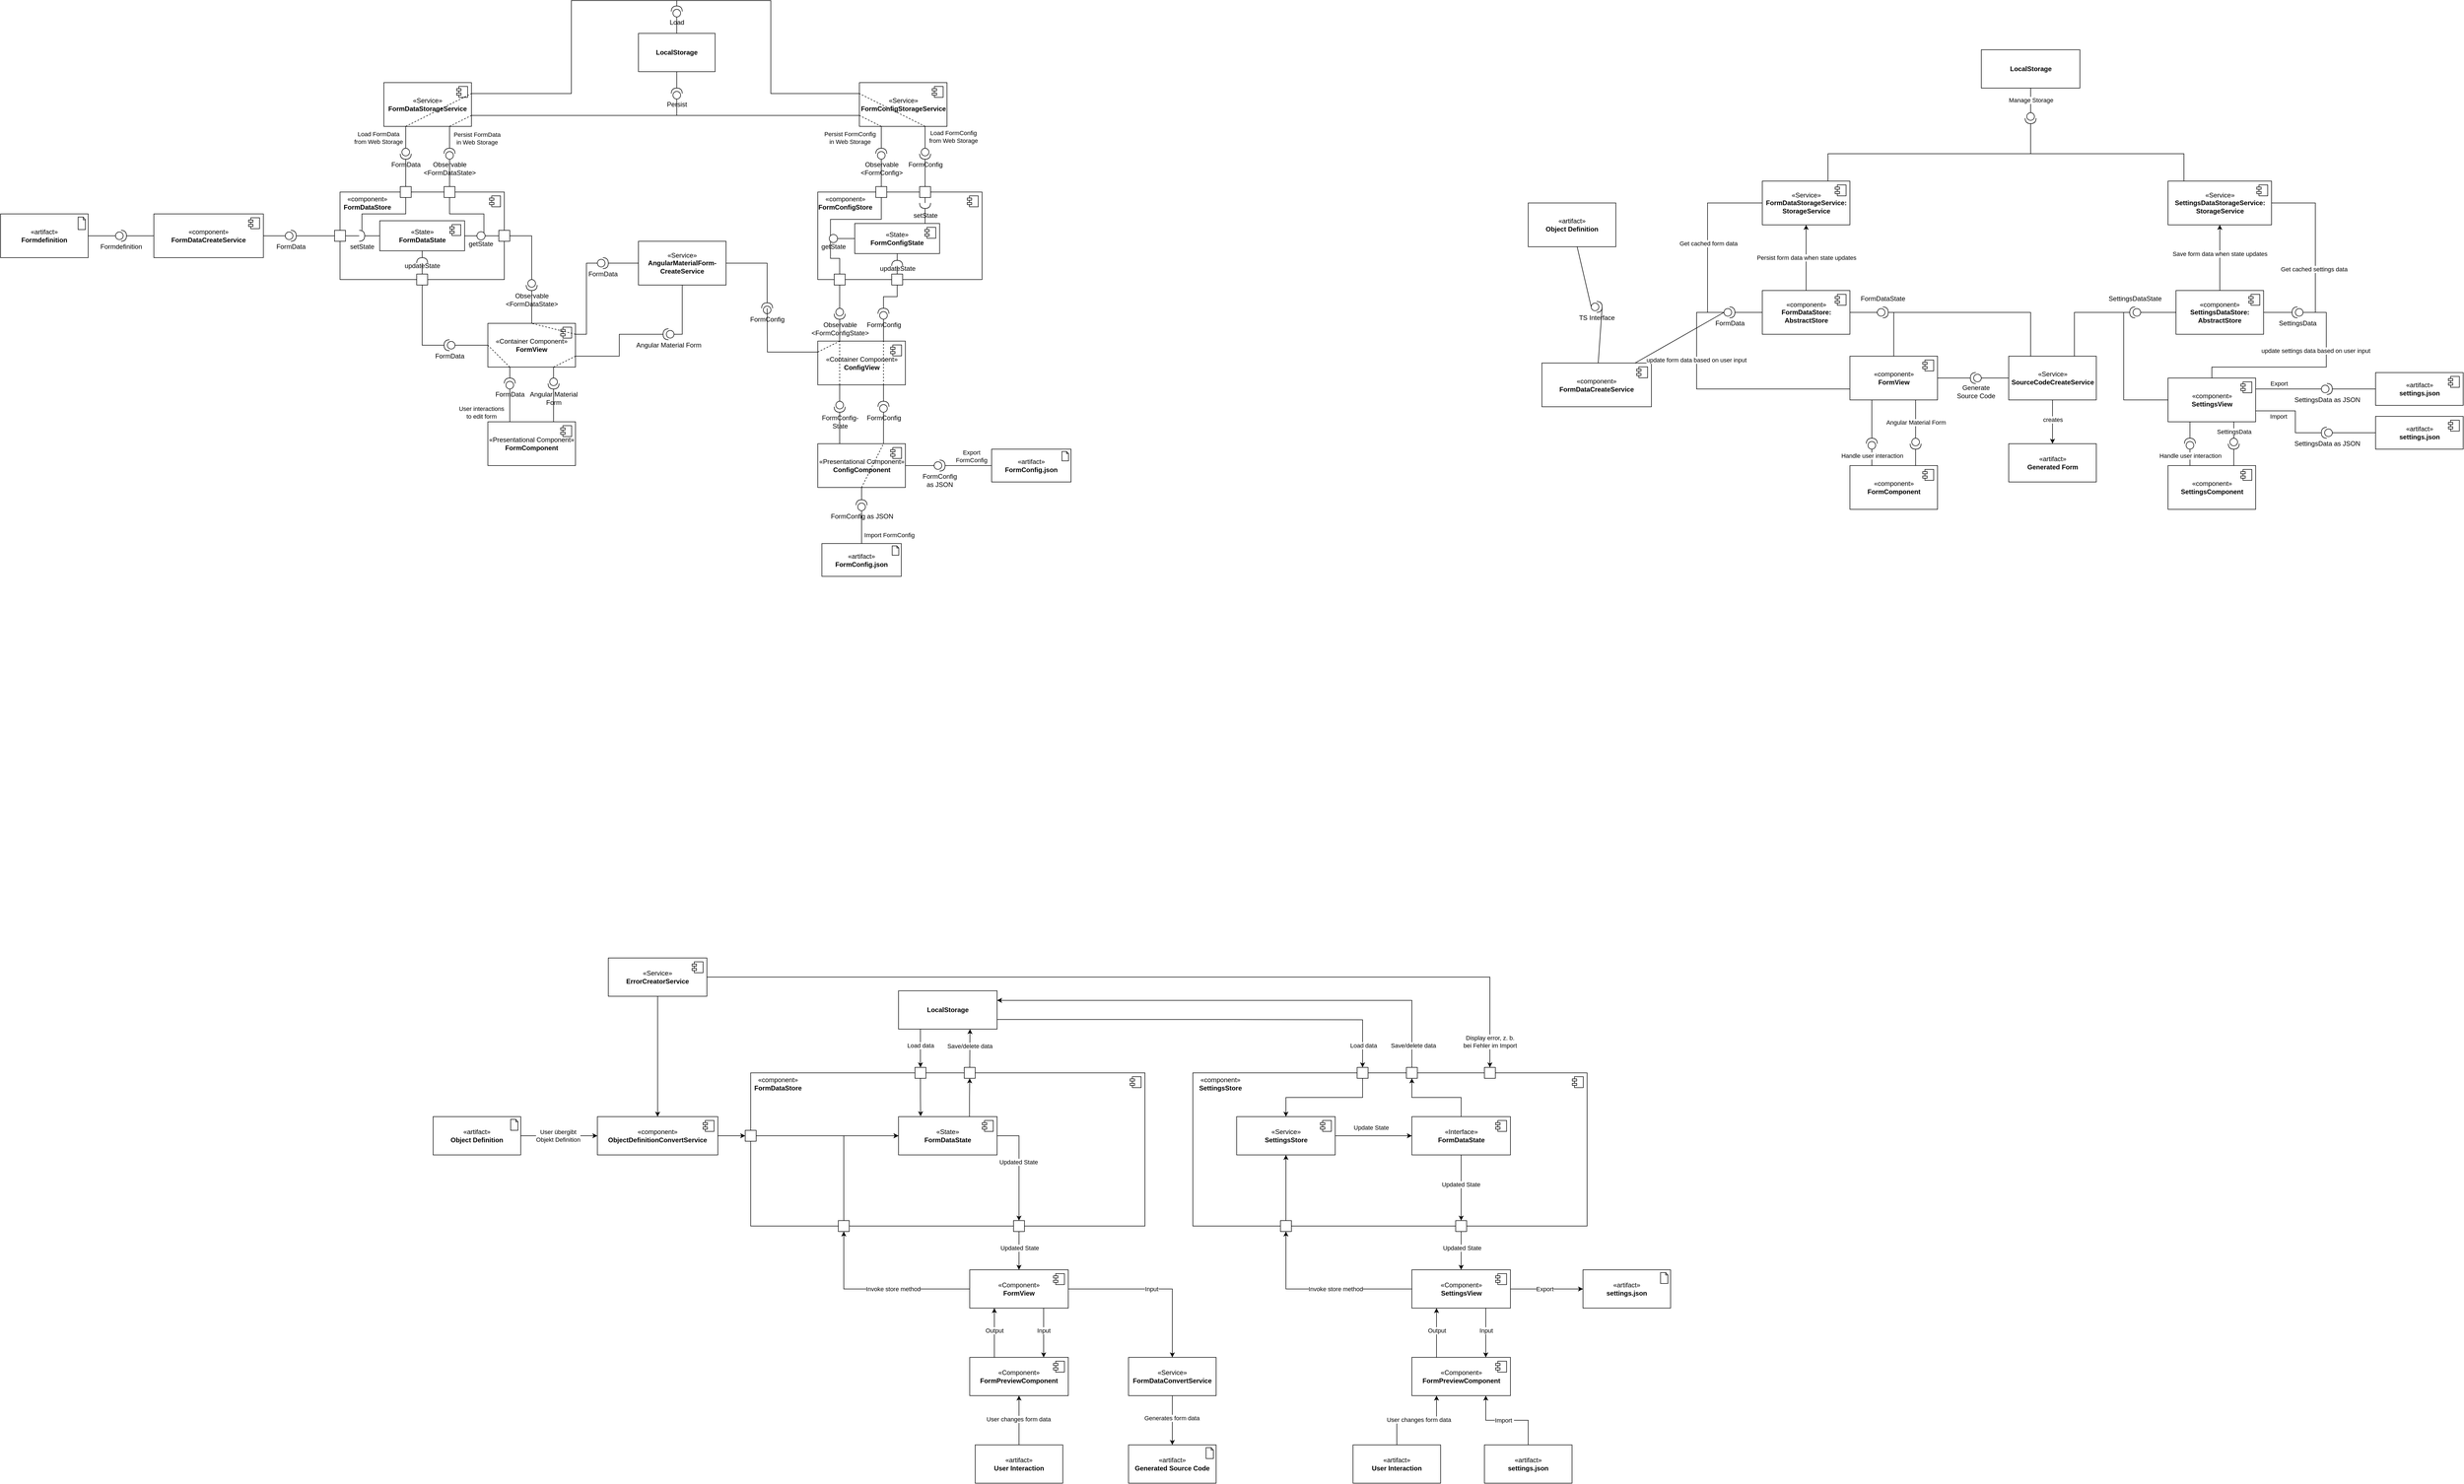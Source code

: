 <mxfile version="24.8.4">
  <diagram name="Seite-1" id="sRHaPZORsPMR_08VSGCJ">
    <mxGraphModel dx="4609" dy="2458" grid="1" gridSize="10" guides="1" tooltips="1" connect="1" arrows="1" fold="1" page="1" pageScale="1" pageWidth="2339" pageHeight="3300" math="0" shadow="0">
      <root>
        <mxCell id="0" />
        <mxCell id="1" parent="0" />
        <mxCell id="6miYc8tYNYqCxA-3Jg5B-190" value="" style="group" parent="1" vertex="1" connectable="0">
          <mxGeometry x="2100" y="2680" width="160" height="70" as="geometry" />
        </mxCell>
        <mxCell id="6miYc8tYNYqCxA-3Jg5B-191" value="«artifact»&lt;br&gt;&lt;b&gt;Generated Source Code&lt;/b&gt;" style="html=1;align=center;verticalAlign=middle;dashed=0;whiteSpace=wrap;" parent="6miYc8tYNYqCxA-3Jg5B-190" vertex="1">
          <mxGeometry width="160" height="70" as="geometry" />
        </mxCell>
        <mxCell id="6miYc8tYNYqCxA-3Jg5B-192" value="" style="html=1;outlineConnect=0;whiteSpace=wrap;shape=mxgraph.archimate3.artifact;" parent="6miYc8tYNYqCxA-3Jg5B-190" vertex="1">
          <mxGeometry x="141.67" y="5" width="13.33" height="20" as="geometry" />
        </mxCell>
        <mxCell id="6b3tNRl51yqgzQoA3RTX-1" value="«Component»&lt;br&gt;&lt;b&gt;FormPreviewComponent&lt;/b&gt;" style="html=1;dropTarget=0;whiteSpace=wrap;" parent="1" vertex="1">
          <mxGeometry x="1810" y="2520" width="180" height="70" as="geometry" />
        </mxCell>
        <mxCell id="6b3tNRl51yqgzQoA3RTX-2" value="" style="shape=module;jettyWidth=8;jettyHeight=4;" parent="6b3tNRl51yqgzQoA3RTX-1" vertex="1">
          <mxGeometry x="1" width="20" height="20" relative="1" as="geometry">
            <mxPoint x="-27" y="7" as="offset" />
          </mxGeometry>
        </mxCell>
        <mxCell id="6b3tNRl51yqgzQoA3RTX-3" value="«Component»&lt;br&gt;&lt;b&gt;FormView&lt;/b&gt;" style="html=1;dropTarget=0;whiteSpace=wrap;" parent="1" vertex="1">
          <mxGeometry x="1810" y="2360" width="180" height="70" as="geometry" />
        </mxCell>
        <mxCell id="6b3tNRl51yqgzQoA3RTX-4" value="" style="shape=module;jettyWidth=8;jettyHeight=4;" parent="6b3tNRl51yqgzQoA3RTX-3" vertex="1">
          <mxGeometry x="1" width="20" height="20" relative="1" as="geometry">
            <mxPoint x="-27" y="7" as="offset" />
          </mxGeometry>
        </mxCell>
        <mxCell id="6b3tNRl51yqgzQoA3RTX-19" value="" style="html=1;dropTarget=0;whiteSpace=wrap;" parent="1" vertex="1">
          <mxGeometry x="1410" y="2000" width="720" height="280" as="geometry" />
        </mxCell>
        <mxCell id="6b3tNRl51yqgzQoA3RTX-20" value="" style="shape=module;jettyWidth=8;jettyHeight=4;" parent="6b3tNRl51yqgzQoA3RTX-19" vertex="1">
          <mxGeometry x="1" width="20" height="20" relative="1" as="geometry">
            <mxPoint x="-27" y="7" as="offset" />
          </mxGeometry>
        </mxCell>
        <mxCell id="6b3tNRl51yqgzQoA3RTX-28" value="«component»&lt;br style=&quot;border-color: var(--border-color);&quot;&gt;&lt;b style=&quot;border-color: var(--border-color);&quot;&gt;FormDataStore&lt;/b&gt;" style="text;html=1;strokeColor=none;fillColor=none;align=center;verticalAlign=middle;whiteSpace=wrap;rounded=0;" parent="1" vertex="1">
          <mxGeometry x="1410" y="2000" width="100" height="40" as="geometry" />
        </mxCell>
        <mxCell id="6b3tNRl51yqgzQoA3RTX-146" style="edgeStyle=orthogonalEdgeStyle;rounded=0;orthogonalLoop=1;jettySize=auto;html=1;entryX=0.5;entryY=1;entryDx=0;entryDy=0;exitX=0.72;exitY=0.014;exitDx=0;exitDy=0;exitPerimeter=0;" parent="1" source="6b3tNRl51yqgzQoA3RTX-7" target="6b3tNRl51yqgzQoA3RTX-59" edge="1">
          <mxGeometry relative="1" as="geometry">
            <Array as="points" />
          </mxGeometry>
        </mxCell>
        <mxCell id="6b3tNRl51yqgzQoA3RTX-7" value="«State»&lt;br&gt;&lt;b&gt;FormDataState&lt;/b&gt;" style="html=1;dropTarget=0;whiteSpace=wrap;" parent="1" vertex="1">
          <mxGeometry x="1680" y="2080" width="180" height="70" as="geometry" />
        </mxCell>
        <mxCell id="6b3tNRl51yqgzQoA3RTX-8" value="" style="shape=module;jettyWidth=8;jettyHeight=4;" parent="6b3tNRl51yqgzQoA3RTX-7" vertex="1">
          <mxGeometry x="1" width="20" height="20" relative="1" as="geometry">
            <mxPoint x="-27" y="7" as="offset" />
          </mxGeometry>
        </mxCell>
        <mxCell id="6b3tNRl51yqgzQoA3RTX-35" value="" style="fontStyle=0;labelPosition=right;verticalLabelPosition=middle;align=left;verticalAlign=middle;spacingLeft=2;" parent="1" vertex="1">
          <mxGeometry x="1890" y="2270" width="20" height="20" as="geometry" />
        </mxCell>
        <mxCell id="6b3tNRl51yqgzQoA3RTX-37" value="" style="endArrow=classic;html=1;rounded=0;exitX=1;exitY=0.5;exitDx=0;exitDy=0;edgeStyle=orthogonalEdgeStyle;" parent="1" source="6b3tNRl51yqgzQoA3RTX-7" target="6b3tNRl51yqgzQoA3RTX-35" edge="1">
          <mxGeometry width="50" height="50" relative="1" as="geometry">
            <mxPoint x="1680" y="2440" as="sourcePoint" />
            <mxPoint x="1730" y="2390" as="targetPoint" />
          </mxGeometry>
        </mxCell>
        <mxCell id="6b3tNRl51yqgzQoA3RTX-53" value="Updated State" style="edgeLabel;html=1;align=center;verticalAlign=middle;resizable=0;points=[];" parent="6b3tNRl51yqgzQoA3RTX-37" vertex="1" connectable="0">
          <mxGeometry x="-0.099" y="-1" relative="1" as="geometry">
            <mxPoint as="offset" />
          </mxGeometry>
        </mxCell>
        <mxCell id="6b3tNRl51yqgzQoA3RTX-38" value="" style="endArrow=classic;html=1;rounded=0;" parent="1" source="6b3tNRl51yqgzQoA3RTX-35" target="6b3tNRl51yqgzQoA3RTX-3" edge="1">
          <mxGeometry width="50" height="50" relative="1" as="geometry">
            <mxPoint x="1680" y="2430" as="sourcePoint" />
            <mxPoint x="1730" y="2380" as="targetPoint" />
          </mxGeometry>
        </mxCell>
        <mxCell id="6b3tNRl51yqgzQoA3RTX-51" value="Updated State" style="edgeLabel;html=1;align=center;verticalAlign=middle;resizable=0;points=[];" parent="6b3tNRl51yqgzQoA3RTX-38" vertex="1" connectable="0">
          <mxGeometry x="-0.157" y="1" relative="1" as="geometry">
            <mxPoint as="offset" />
          </mxGeometry>
        </mxCell>
        <mxCell id="6b3tNRl51yqgzQoA3RTX-40" value="" style="endArrow=classic;html=1;rounded=0;entryX=0.5;entryY=0;entryDx=0;entryDy=0;exitX=1;exitY=0.5;exitDx=0;exitDy=0;edgeStyle=orthogonalEdgeStyle;" parent="1" source="6b3tNRl51yqgzQoA3RTX-3" target="6b3tNRl51yqgzQoA3RTX-83" edge="1">
          <mxGeometry width="50" height="50" relative="1" as="geometry">
            <mxPoint x="1750" y="2550" as="sourcePoint" />
            <mxPoint x="1800" y="2500" as="targetPoint" />
          </mxGeometry>
        </mxCell>
        <mxCell id="6b3tNRl51yqgzQoA3RTX-87" value="Input" style="edgeLabel;html=1;align=center;verticalAlign=middle;resizable=0;points=[];" parent="6b3tNRl51yqgzQoA3RTX-40" vertex="1" connectable="0">
          <mxGeometry x="-0.04" relative="1" as="geometry">
            <mxPoint x="1" as="offset" />
          </mxGeometry>
        </mxCell>
        <mxCell id="6b3tNRl51yqgzQoA3RTX-45" value="" style="group" parent="1" vertex="1" connectable="0">
          <mxGeometry x="1820" y="2680" width="160" height="70" as="geometry" />
        </mxCell>
        <mxCell id="6b3tNRl51yqgzQoA3RTX-46" value="«artifact»&lt;br&gt;&lt;b&gt;User Interaction&lt;/b&gt;" style="html=1;align=center;verticalAlign=middle;dashed=0;whiteSpace=wrap;" parent="6b3tNRl51yqgzQoA3RTX-45" vertex="1">
          <mxGeometry width="160" height="70" as="geometry" />
        </mxCell>
        <mxCell id="6b3tNRl51yqgzQoA3RTX-48" value="" style="endArrow=classic;html=1;rounded=0;" parent="1" source="6b3tNRl51yqgzQoA3RTX-46" target="6b3tNRl51yqgzQoA3RTX-1" edge="1">
          <mxGeometry width="50" height="50" relative="1" as="geometry">
            <mxPoint x="1870" y="2580" as="sourcePoint" />
            <mxPoint x="1920" y="2530" as="targetPoint" />
          </mxGeometry>
        </mxCell>
        <mxCell id="6b3tNRl51yqgzQoA3RTX-89" value="User changes form data" style="edgeLabel;html=1;align=center;verticalAlign=middle;resizable=0;points=[];" parent="6b3tNRl51yqgzQoA3RTX-48" vertex="1" connectable="0">
          <mxGeometry x="0.042" y="1" relative="1" as="geometry">
            <mxPoint as="offset" />
          </mxGeometry>
        </mxCell>
        <mxCell id="6b3tNRl51yqgzQoA3RTX-49" value="" style="endArrow=classic;html=1;rounded=0;edgeStyle=orthogonalEdgeStyle;" parent="1" source="6b3tNRl51yqgzQoA3RTX-3" target="6b3tNRl51yqgzQoA3RTX-50" edge="1">
          <mxGeometry width="50" height="50" relative="1" as="geometry">
            <mxPoint x="1590" y="2410" as="sourcePoint" />
            <mxPoint x="1640" y="2360" as="targetPoint" />
          </mxGeometry>
        </mxCell>
        <mxCell id="6b3tNRl51yqgzQoA3RTX-54" value="Invoke store method" style="edgeLabel;html=1;align=center;verticalAlign=middle;resizable=0;points=[];" parent="6b3tNRl51yqgzQoA3RTX-49" vertex="1" connectable="0">
          <mxGeometry x="-0.027" y="1" relative="1" as="geometry">
            <mxPoint x="23" y="-1" as="offset" />
          </mxGeometry>
        </mxCell>
        <mxCell id="6b3tNRl51yqgzQoA3RTX-50" value="" style="fontStyle=0;labelPosition=right;verticalLabelPosition=middle;align=left;verticalAlign=middle;spacingLeft=2;" parent="1" vertex="1">
          <mxGeometry x="1570" y="2270" width="20" height="20" as="geometry" />
        </mxCell>
        <mxCell id="6b3tNRl51yqgzQoA3RTX-55" value="" style="endArrow=classic;html=1;rounded=0;entryX=0;entryY=0.5;entryDx=0;entryDy=0;exitX=0.5;exitY=0;exitDx=0;exitDy=0;edgeStyle=orthogonalEdgeStyle;" parent="1" source="6b3tNRl51yqgzQoA3RTX-50" target="6b3tNRl51yqgzQoA3RTX-7" edge="1">
          <mxGeometry width="50" height="50" relative="1" as="geometry">
            <mxPoint x="1410" y="2370" as="sourcePoint" />
            <mxPoint x="1580" y="2150.0" as="targetPoint" />
          </mxGeometry>
        </mxCell>
        <mxCell id="6b3tNRl51yqgzQoA3RTX-59" value="" style="fontStyle=0;labelPosition=right;verticalLabelPosition=middle;align=left;verticalAlign=middle;spacingLeft=2;" parent="1" vertex="1">
          <mxGeometry x="1800" y="1990" width="20" height="20" as="geometry" />
        </mxCell>
        <mxCell id="6b3tNRl51yqgzQoA3RTX-64" value="&lt;b&gt;LocalStorage&lt;/b&gt;" style="html=1;dropTarget=0;whiteSpace=wrap;" parent="1" vertex="1">
          <mxGeometry x="1680" y="1850" width="180" height="70" as="geometry" />
        </mxCell>
        <mxCell id="6b3tNRl51yqgzQoA3RTX-68" value="" style="endArrow=classic;html=1;rounded=0;entryX=0.725;entryY=1.001;entryDx=0;entryDy=0;entryPerimeter=0;" parent="1" source="6b3tNRl51yqgzQoA3RTX-59" target="6b3tNRl51yqgzQoA3RTX-64" edge="1">
          <mxGeometry width="50" height="50" relative="1" as="geometry">
            <mxPoint x="1790" y="1980" as="sourcePoint" />
            <mxPoint x="1810" y="1930" as="targetPoint" />
          </mxGeometry>
        </mxCell>
        <mxCell id="6b3tNRl51yqgzQoA3RTX-73" value="Save/delete data" style="edgeLabel;html=1;align=center;verticalAlign=middle;resizable=0;points=[];" parent="6b3tNRl51yqgzQoA3RTX-68" vertex="1" connectable="0">
          <mxGeometry x="-0.182" relative="1" as="geometry">
            <mxPoint y="-11" as="offset" />
          </mxGeometry>
        </mxCell>
        <mxCell id="6b3tNRl51yqgzQoA3RTX-145" style="edgeStyle=orthogonalEdgeStyle;rounded=0;orthogonalLoop=1;jettySize=auto;html=1;exitX=0.5;exitY=1;exitDx=0;exitDy=0;entryX=0.224;entryY=-0.01;entryDx=0;entryDy=0;entryPerimeter=0;" parent="1" source="6b3tNRl51yqgzQoA3RTX-71" target="6b3tNRl51yqgzQoA3RTX-7" edge="1">
          <mxGeometry relative="1" as="geometry">
            <mxPoint x="1670" y="1980" as="targetPoint" />
          </mxGeometry>
        </mxCell>
        <mxCell id="6b3tNRl51yqgzQoA3RTX-71" value="" style="fontStyle=0;labelPosition=right;verticalLabelPosition=middle;align=left;verticalAlign=middle;spacingLeft=2;" parent="1" vertex="1">
          <mxGeometry x="1710" y="1990" width="20" height="20" as="geometry" />
        </mxCell>
        <mxCell id="6b3tNRl51yqgzQoA3RTX-72" value="" style="endArrow=classic;html=1;rounded=0;exitX=0.222;exitY=1;exitDx=0;exitDy=0;exitPerimeter=0;" parent="1" source="6b3tNRl51yqgzQoA3RTX-64" target="6b3tNRl51yqgzQoA3RTX-71" edge="1">
          <mxGeometry width="50" height="50" relative="1" as="geometry">
            <mxPoint x="1720" y="1940" as="sourcePoint" />
            <mxPoint x="1740" y="1980" as="targetPoint" />
          </mxGeometry>
        </mxCell>
        <mxCell id="6b3tNRl51yqgzQoA3RTX-74" value="Load data" style="edgeLabel;html=1;align=center;verticalAlign=middle;resizable=0;points=[];" parent="6b3tNRl51yqgzQoA3RTX-72" vertex="1" connectable="0">
          <mxGeometry x="0.167" relative="1" as="geometry">
            <mxPoint y="-11" as="offset" />
          </mxGeometry>
        </mxCell>
        <mxCell id="6b3tNRl51yqgzQoA3RTX-75" value="" style="group" parent="1" vertex="1" connectable="0">
          <mxGeometry x="830" y="2080" width="160" height="70" as="geometry" />
        </mxCell>
        <mxCell id="6b3tNRl51yqgzQoA3RTX-76" value="«artifact»&lt;br&gt;&lt;b&gt;Object Definition&lt;/b&gt;" style="html=1;align=center;verticalAlign=middle;dashed=0;whiteSpace=wrap;" parent="6b3tNRl51yqgzQoA3RTX-75" vertex="1">
          <mxGeometry width="160" height="70" as="geometry" />
        </mxCell>
        <mxCell id="6b3tNRl51yqgzQoA3RTX-77" value="" style="html=1;outlineConnect=0;whiteSpace=wrap;shape=mxgraph.archimate3.artifact;" parent="6b3tNRl51yqgzQoA3RTX-75" vertex="1">
          <mxGeometry x="141.67" y="5" width="13.33" height="20" as="geometry" />
        </mxCell>
        <mxCell id="6b3tNRl51yqgzQoA3RTX-160" style="edgeStyle=orthogonalEdgeStyle;rounded=0;orthogonalLoop=1;jettySize=auto;html=1;entryX=0;entryY=0.5;entryDx=0;entryDy=0;" parent="1" source="6b3tNRl51yqgzQoA3RTX-78" target="6b3tNRl51yqgzQoA3RTX-159" edge="1">
          <mxGeometry relative="1" as="geometry" />
        </mxCell>
        <mxCell id="6b3tNRl51yqgzQoA3RTX-78" value="«component»&lt;br&gt;&lt;b&gt;ObjectDefinitionConvertService&lt;/b&gt;" style="html=1;dropTarget=0;whiteSpace=wrap;" parent="1" vertex="1">
          <mxGeometry x="1130" y="2080" width="220" height="70" as="geometry" />
        </mxCell>
        <mxCell id="6b3tNRl51yqgzQoA3RTX-79" value="" style="shape=module;jettyWidth=8;jettyHeight=4;" parent="6b3tNRl51yqgzQoA3RTX-78" vertex="1">
          <mxGeometry x="1" width="20" height="20" relative="1" as="geometry">
            <mxPoint x="-27" y="7" as="offset" />
          </mxGeometry>
        </mxCell>
        <mxCell id="6b3tNRl51yqgzQoA3RTX-80" value="" style="endArrow=classic;html=1;rounded=0;entryX=0;entryY=0.5;entryDx=0;entryDy=0;exitX=1;exitY=0.5;exitDx=0;exitDy=0;" parent="1" source="6b3tNRl51yqgzQoA3RTX-76" target="6b3tNRl51yqgzQoA3RTX-78" edge="1">
          <mxGeometry width="50" height="50" relative="1" as="geometry">
            <mxPoint x="990" y="2060" as="sourcePoint" />
            <mxPoint x="1040" y="2010" as="targetPoint" />
          </mxGeometry>
        </mxCell>
        <mxCell id="6b3tNRl51yqgzQoA3RTX-81" value="User übergibt&lt;br&gt;Objekt Definition" style="edgeLabel;html=1;align=center;verticalAlign=middle;resizable=0;points=[];" parent="6b3tNRl51yqgzQoA3RTX-80" vertex="1" connectable="0">
          <mxGeometry x="-0.292" relative="1" as="geometry">
            <mxPoint x="18" as="offset" />
          </mxGeometry>
        </mxCell>
        <mxCell id="6b3tNRl51yqgzQoA3RTX-82" value="" style="group" parent="1" vertex="1" connectable="0">
          <mxGeometry x="2100" y="2520" width="160" height="70" as="geometry" />
        </mxCell>
        <mxCell id="6b3tNRl51yqgzQoA3RTX-83" value="«Service»&lt;br&gt;&lt;b&gt;FormDataConvertService&lt;/b&gt;" style="html=1;align=center;verticalAlign=middle;dashed=0;whiteSpace=wrap;" parent="6b3tNRl51yqgzQoA3RTX-82" vertex="1">
          <mxGeometry width="160" height="70" as="geometry" />
        </mxCell>
        <mxCell id="6b3tNRl51yqgzQoA3RTX-90" value="" style="endArrow=classic;html=1;rounded=0;exitX=0.5;exitY=1;exitDx=0;exitDy=0;entryX=0.5;entryY=0;entryDx=0;entryDy=0;" parent="1" source="6b3tNRl51yqgzQoA3RTX-83" target="6miYc8tYNYqCxA-3Jg5B-191" edge="1">
          <mxGeometry width="50" height="50" relative="1" as="geometry">
            <mxPoint x="2410" y="2690" as="sourcePoint" />
            <mxPoint x="2460" y="2640" as="targetPoint" />
          </mxGeometry>
        </mxCell>
        <mxCell id="6b3tNRl51yqgzQoA3RTX-91" value="Generates form data" style="edgeLabel;html=1;align=center;verticalAlign=middle;resizable=0;points=[];" parent="6b3tNRl51yqgzQoA3RTX-90" vertex="1" connectable="0">
          <mxGeometry x="-0.09" y="-1" relative="1" as="geometry">
            <mxPoint as="offset" />
          </mxGeometry>
        </mxCell>
        <mxCell id="6b3tNRl51yqgzQoA3RTX-163" style="edgeStyle=orthogonalEdgeStyle;rounded=0;orthogonalLoop=1;jettySize=auto;html=1;entryX=0.5;entryY=0;entryDx=0;entryDy=0;" parent="1" source="6b3tNRl51yqgzQoA3RTX-92" target="6b3tNRl51yqgzQoA3RTX-164" edge="1">
          <mxGeometry relative="1" as="geometry">
            <mxPoint x="2760" y="1960" as="targetPoint" />
          </mxGeometry>
        </mxCell>
        <mxCell id="6b3tNRl51yqgzQoA3RTX-165" value="Display error, z. b.&lt;br&gt;bei Fehler im Import" style="edgeLabel;html=1;align=center;verticalAlign=middle;resizable=0;points=[];" parent="6b3tNRl51yqgzQoA3RTX-163" vertex="1" connectable="0">
          <mxGeometry x="0.954" y="-3" relative="1" as="geometry">
            <mxPoint x="3" y="-11" as="offset" />
          </mxGeometry>
        </mxCell>
        <mxCell id="6b3tNRl51yqgzQoA3RTX-92" value="«Service»&lt;br&gt;&lt;b&gt;ErrorCreatorService&lt;/b&gt;" style="html=1;dropTarget=0;whiteSpace=wrap;" parent="1" vertex="1">
          <mxGeometry x="1150" y="1790" width="180" height="70" as="geometry" />
        </mxCell>
        <mxCell id="6b3tNRl51yqgzQoA3RTX-93" value="" style="shape=module;jettyWidth=8;jettyHeight=4;" parent="6b3tNRl51yqgzQoA3RTX-92" vertex="1">
          <mxGeometry x="1" width="20" height="20" relative="1" as="geometry">
            <mxPoint x="-27" y="7" as="offset" />
          </mxGeometry>
        </mxCell>
        <mxCell id="6b3tNRl51yqgzQoA3RTX-94" value="" style="endArrow=classic;html=1;rounded=0;" parent="1" source="6b3tNRl51yqgzQoA3RTX-92" target="6b3tNRl51yqgzQoA3RTX-78" edge="1">
          <mxGeometry width="50" height="50" relative="1" as="geometry">
            <mxPoint x="1220" y="2040" as="sourcePoint" />
            <mxPoint x="1270" y="1990" as="targetPoint" />
          </mxGeometry>
        </mxCell>
        <mxCell id="6b3tNRl51yqgzQoA3RTX-141" style="edgeStyle=orthogonalEdgeStyle;rounded=0;orthogonalLoop=1;jettySize=auto;html=1;exitX=0.25;exitY=0;exitDx=0;exitDy=0;entryX=0.25;entryY=1;entryDx=0;entryDy=0;" parent="1" source="6b3tNRl51yqgzQoA3RTX-127" target="6b3tNRl51yqgzQoA3RTX-95" edge="1">
          <mxGeometry relative="1" as="geometry" />
        </mxCell>
        <mxCell id="6b3tNRl51yqgzQoA3RTX-143" value="Output" style="edgeLabel;html=1;align=center;verticalAlign=middle;resizable=0;points=[];" parent="6b3tNRl51yqgzQoA3RTX-141" vertex="1" connectable="0">
          <mxGeometry x="0.092" relative="1" as="geometry">
            <mxPoint as="offset" />
          </mxGeometry>
        </mxCell>
        <mxCell id="6b3tNRl51yqgzQoA3RTX-176" style="edgeStyle=orthogonalEdgeStyle;rounded=0;orthogonalLoop=1;jettySize=auto;html=1;" parent="1" source="6b3tNRl51yqgzQoA3RTX-95" target="6b3tNRl51yqgzQoA3RTX-173" edge="1">
          <mxGeometry relative="1" as="geometry" />
        </mxCell>
        <mxCell id="6b3tNRl51yqgzQoA3RTX-177" value="Export" style="edgeLabel;html=1;align=center;verticalAlign=middle;resizable=0;points=[];" parent="6b3tNRl51yqgzQoA3RTX-176" vertex="1" connectable="0">
          <mxGeometry x="-0.201" y="-1" relative="1" as="geometry">
            <mxPoint x="9" y="-1" as="offset" />
          </mxGeometry>
        </mxCell>
        <mxCell id="6b3tNRl51yqgzQoA3RTX-95" value="«Component»&lt;br&gt;&lt;b&gt;SettingsView&lt;/b&gt;" style="html=1;dropTarget=0;whiteSpace=wrap;" parent="1" vertex="1">
          <mxGeometry x="2617.5" y="2360" width="180" height="70" as="geometry" />
        </mxCell>
        <mxCell id="6b3tNRl51yqgzQoA3RTX-96" value="" style="shape=module;jettyWidth=8;jettyHeight=4;" parent="6b3tNRl51yqgzQoA3RTX-95" vertex="1">
          <mxGeometry x="1" width="20" height="20" relative="1" as="geometry">
            <mxPoint x="-27" y="7" as="offset" />
          </mxGeometry>
        </mxCell>
        <mxCell id="6b3tNRl51yqgzQoA3RTX-97" value="" style="html=1;dropTarget=0;whiteSpace=wrap;" parent="1" vertex="1">
          <mxGeometry x="2217.5" y="2000" width="720" height="280" as="geometry" />
        </mxCell>
        <mxCell id="6b3tNRl51yqgzQoA3RTX-98" value="" style="shape=module;jettyWidth=8;jettyHeight=4;" parent="6b3tNRl51yqgzQoA3RTX-97" vertex="1">
          <mxGeometry x="1" width="20" height="20" relative="1" as="geometry">
            <mxPoint x="-27" y="7" as="offset" />
          </mxGeometry>
        </mxCell>
        <mxCell id="6b3tNRl51yqgzQoA3RTX-99" value="«component»&lt;br style=&quot;border-color: var(--border-color);&quot;&gt;&lt;b style=&quot;border-color: var(--border-color);&quot;&gt;SettingsStore&lt;/b&gt;" style="text;html=1;strokeColor=none;fillColor=none;align=center;verticalAlign=middle;whiteSpace=wrap;rounded=0;" parent="1" vertex="1">
          <mxGeometry x="2217.5" y="2000" width="100" height="40" as="geometry" />
        </mxCell>
        <mxCell id="6b3tNRl51yqgzQoA3RTX-100" style="edgeStyle=orthogonalEdgeStyle;rounded=0;orthogonalLoop=1;jettySize=auto;html=1;" parent="1" source="6b3tNRl51yqgzQoA3RTX-102" target="6b3tNRl51yqgzQoA3RTX-104" edge="1">
          <mxGeometry relative="1" as="geometry">
            <mxPoint x="2477.5" y="2117" as="sourcePoint" />
            <mxPoint x="2627.5" y="2117" as="targetPoint" />
          </mxGeometry>
        </mxCell>
        <mxCell id="6b3tNRl51yqgzQoA3RTX-101" value="Update State" style="edgeLabel;html=1;align=center;verticalAlign=middle;resizable=0;points=[];" parent="6b3tNRl51yqgzQoA3RTX-100" vertex="1" connectable="0">
          <mxGeometry x="-0.062" y="-1" relative="1" as="geometry">
            <mxPoint y="-16" as="offset" />
          </mxGeometry>
        </mxCell>
        <mxCell id="6b3tNRl51yqgzQoA3RTX-102" value="«Service»&lt;br&gt;&lt;b&gt;SettingsStore&lt;/b&gt;" style="html=1;dropTarget=0;whiteSpace=wrap;" parent="1" vertex="1">
          <mxGeometry x="2297.5" y="2080" width="180" height="70" as="geometry" />
        </mxCell>
        <mxCell id="6b3tNRl51yqgzQoA3RTX-103" value="" style="shape=module;jettyWidth=8;jettyHeight=4;" parent="6b3tNRl51yqgzQoA3RTX-102" vertex="1">
          <mxGeometry x="1" width="20" height="20" relative="1" as="geometry">
            <mxPoint x="-27" y="7" as="offset" />
          </mxGeometry>
        </mxCell>
        <mxCell id="6b3tNRl51yqgzQoA3RTX-147" style="edgeStyle=orthogonalEdgeStyle;rounded=0;orthogonalLoop=1;jettySize=auto;html=1;entryX=0.5;entryY=1;entryDx=0;entryDy=0;exitX=0.5;exitY=0;exitDx=0;exitDy=0;" parent="1" source="6b3tNRl51yqgzQoA3RTX-104" target="6b3tNRl51yqgzQoA3RTX-117" edge="1">
          <mxGeometry relative="1" as="geometry" />
        </mxCell>
        <mxCell id="6b3tNRl51yqgzQoA3RTX-104" value="«Interface»&lt;br&gt;&lt;b&gt;FormDataState&lt;/b&gt;" style="html=1;dropTarget=0;whiteSpace=wrap;" parent="1" vertex="1">
          <mxGeometry x="2617.5" y="2080" width="180" height="70" as="geometry" />
        </mxCell>
        <mxCell id="6b3tNRl51yqgzQoA3RTX-105" value="" style="shape=module;jettyWidth=8;jettyHeight=4;" parent="6b3tNRl51yqgzQoA3RTX-104" vertex="1">
          <mxGeometry x="1" width="20" height="20" relative="1" as="geometry">
            <mxPoint x="-27" y="7" as="offset" />
          </mxGeometry>
        </mxCell>
        <mxCell id="6b3tNRl51yqgzQoA3RTX-106" value="" style="fontStyle=0;labelPosition=right;verticalLabelPosition=middle;align=left;verticalAlign=middle;spacingLeft=2;" parent="1" vertex="1">
          <mxGeometry x="2697.5" y="2270" width="20" height="20" as="geometry" />
        </mxCell>
        <mxCell id="6b3tNRl51yqgzQoA3RTX-107" value="" style="endArrow=classic;html=1;rounded=0;" parent="1" source="6b3tNRl51yqgzQoA3RTX-104" target="6b3tNRl51yqgzQoA3RTX-106" edge="1">
          <mxGeometry width="50" height="50" relative="1" as="geometry">
            <mxPoint x="2487.5" y="2440" as="sourcePoint" />
            <mxPoint x="2537.5" y="2390" as="targetPoint" />
          </mxGeometry>
        </mxCell>
        <mxCell id="6b3tNRl51yqgzQoA3RTX-108" value="Updated State" style="edgeLabel;html=1;align=center;verticalAlign=middle;resizable=0;points=[];" parent="6b3tNRl51yqgzQoA3RTX-107" vertex="1" connectable="0">
          <mxGeometry x="-0.099" y="-1" relative="1" as="geometry">
            <mxPoint as="offset" />
          </mxGeometry>
        </mxCell>
        <mxCell id="6b3tNRl51yqgzQoA3RTX-109" value="" style="endArrow=classic;html=1;rounded=0;" parent="1" source="6b3tNRl51yqgzQoA3RTX-106" target="6b3tNRl51yqgzQoA3RTX-95" edge="1">
          <mxGeometry width="50" height="50" relative="1" as="geometry">
            <mxPoint x="2487.5" y="2430" as="sourcePoint" />
            <mxPoint x="2537.5" y="2380" as="targetPoint" />
          </mxGeometry>
        </mxCell>
        <mxCell id="6b3tNRl51yqgzQoA3RTX-110" value="Updated State" style="edgeLabel;html=1;align=center;verticalAlign=middle;resizable=0;points=[];" parent="6b3tNRl51yqgzQoA3RTX-109" vertex="1" connectable="0">
          <mxGeometry x="-0.157" y="1" relative="1" as="geometry">
            <mxPoint as="offset" />
          </mxGeometry>
        </mxCell>
        <mxCell id="6b3tNRl51yqgzQoA3RTX-113" value="" style="endArrow=classic;html=1;rounded=0;edgeStyle=orthogonalEdgeStyle;" parent="1" source="6b3tNRl51yqgzQoA3RTX-95" target="6b3tNRl51yqgzQoA3RTX-115" edge="1">
          <mxGeometry width="50" height="50" relative="1" as="geometry">
            <mxPoint x="2397.5" y="2410" as="sourcePoint" />
            <mxPoint x="2447.5" y="2360" as="targetPoint" />
          </mxGeometry>
        </mxCell>
        <mxCell id="6b3tNRl51yqgzQoA3RTX-114" value="Invoke store method" style="edgeLabel;html=1;align=center;verticalAlign=middle;resizable=0;points=[];" parent="6b3tNRl51yqgzQoA3RTX-113" vertex="1" connectable="0">
          <mxGeometry x="-0.027" y="1" relative="1" as="geometry">
            <mxPoint x="23" y="-1" as="offset" />
          </mxGeometry>
        </mxCell>
        <mxCell id="6b3tNRl51yqgzQoA3RTX-115" value="" style="fontStyle=0;labelPosition=right;verticalLabelPosition=middle;align=left;verticalAlign=middle;spacingLeft=2;" parent="1" vertex="1">
          <mxGeometry x="2377.5" y="2270" width="20" height="20" as="geometry" />
        </mxCell>
        <mxCell id="6b3tNRl51yqgzQoA3RTX-116" value="" style="endArrow=classic;html=1;rounded=0;entryX=0.5;entryY=1;entryDx=0;entryDy=0;exitX=0.5;exitY=0;exitDx=0;exitDy=0;" parent="1" source="6b3tNRl51yqgzQoA3RTX-115" target="6b3tNRl51yqgzQoA3RTX-102" edge="1">
          <mxGeometry width="50" height="50" relative="1" as="geometry">
            <mxPoint x="2217.5" y="2370" as="sourcePoint" />
            <mxPoint x="2267.5" y="2320" as="targetPoint" />
          </mxGeometry>
        </mxCell>
        <mxCell id="6b3tNRl51yqgzQoA3RTX-117" value="" style="fontStyle=0;labelPosition=right;verticalLabelPosition=middle;align=left;verticalAlign=middle;spacingLeft=2;" parent="1" vertex="1">
          <mxGeometry x="2607.5" y="1990" width="20" height="20" as="geometry" />
        </mxCell>
        <mxCell id="6b3tNRl51yqgzQoA3RTX-119" value="" style="endArrow=classic;html=1;rounded=0;edgeStyle=orthogonalEdgeStyle;entryX=1;entryY=0.25;entryDx=0;entryDy=0;exitX=0.5;exitY=0;exitDx=0;exitDy=0;" parent="1" source="6b3tNRl51yqgzQoA3RTX-117" target="6b3tNRl51yqgzQoA3RTX-64" edge="1">
          <mxGeometry width="50" height="50" relative="1" as="geometry">
            <mxPoint x="2597.5" y="1980" as="sourcePoint" />
            <mxPoint x="2618" y="1920.07" as="targetPoint" />
          </mxGeometry>
        </mxCell>
        <mxCell id="6b3tNRl51yqgzQoA3RTX-120" value="Save/delete data" style="edgeLabel;html=1;align=center;verticalAlign=middle;resizable=0;points=[];" parent="6b3tNRl51yqgzQoA3RTX-119" vertex="1" connectable="0">
          <mxGeometry x="-0.182" relative="1" as="geometry">
            <mxPoint x="240" y="82" as="offset" />
          </mxGeometry>
        </mxCell>
        <mxCell id="6b3tNRl51yqgzQoA3RTX-148" style="edgeStyle=orthogonalEdgeStyle;rounded=0;orthogonalLoop=1;jettySize=auto;html=1;exitX=0.5;exitY=1;exitDx=0;exitDy=0;entryX=0.5;entryY=0;entryDx=0;entryDy=0;" parent="1" source="6b3tNRl51yqgzQoA3RTX-121" target="6b3tNRl51yqgzQoA3RTX-102" edge="1">
          <mxGeometry relative="1" as="geometry" />
        </mxCell>
        <mxCell id="6b3tNRl51yqgzQoA3RTX-121" value="" style="fontStyle=0;labelPosition=right;verticalLabelPosition=middle;align=left;verticalAlign=middle;spacingLeft=2;" parent="1" vertex="1">
          <mxGeometry x="2517.5" y="1990" width="20" height="20" as="geometry" />
        </mxCell>
        <mxCell id="6b3tNRl51yqgzQoA3RTX-122" value="" style="endArrow=classic;html=1;rounded=0;edgeStyle=orthogonalEdgeStyle;exitX=1;exitY=0.75;exitDx=0;exitDy=0;" parent="1" source="6b3tNRl51yqgzQoA3RTX-64" target="6b3tNRl51yqgzQoA3RTX-121" edge="1">
          <mxGeometry width="50" height="50" relative="1" as="geometry">
            <mxPoint x="2527.5" y="1940" as="sourcePoint" />
            <mxPoint x="2547.5" y="1980" as="targetPoint" />
            <Array as="points">
              <mxPoint x="2290" y="1903" />
              <mxPoint x="2528" y="1903" />
            </Array>
          </mxGeometry>
        </mxCell>
        <mxCell id="6b3tNRl51yqgzQoA3RTX-123" value="Load data" style="edgeLabel;html=1;align=center;verticalAlign=middle;resizable=0;points=[];" parent="6b3tNRl51yqgzQoA3RTX-122" vertex="1" connectable="0">
          <mxGeometry x="0.167" relative="1" as="geometry">
            <mxPoint x="228" y="47" as="offset" />
          </mxGeometry>
        </mxCell>
        <mxCell id="6b3tNRl51yqgzQoA3RTX-140" style="edgeStyle=orthogonalEdgeStyle;rounded=0;orthogonalLoop=1;jettySize=auto;html=1;exitX=0.75;exitY=1;exitDx=0;exitDy=0;entryX=0.75;entryY=0;entryDx=0;entryDy=0;" parent="1" source="6b3tNRl51yqgzQoA3RTX-95" target="6b3tNRl51yqgzQoA3RTX-127" edge="1">
          <mxGeometry relative="1" as="geometry" />
        </mxCell>
        <mxCell id="6b3tNRl51yqgzQoA3RTX-142" value="Input" style="edgeLabel;html=1;align=center;verticalAlign=middle;resizable=0;points=[];" parent="6b3tNRl51yqgzQoA3RTX-140" vertex="1" connectable="0">
          <mxGeometry x="-0.085" relative="1" as="geometry">
            <mxPoint as="offset" />
          </mxGeometry>
        </mxCell>
        <mxCell id="6b3tNRl51yqgzQoA3RTX-127" value="«Component»&lt;br&gt;&lt;b&gt;FormPreviewComponent&lt;/b&gt;" style="html=1;dropTarget=0;whiteSpace=wrap;" parent="1" vertex="1">
          <mxGeometry x="2617.5" y="2520" width="180" height="70" as="geometry" />
        </mxCell>
        <mxCell id="6b3tNRl51yqgzQoA3RTX-128" value="" style="shape=module;jettyWidth=8;jettyHeight=4;" parent="6b3tNRl51yqgzQoA3RTX-127" vertex="1">
          <mxGeometry x="1" width="20" height="20" relative="1" as="geometry">
            <mxPoint x="-27" y="7" as="offset" />
          </mxGeometry>
        </mxCell>
        <mxCell id="6b3tNRl51yqgzQoA3RTX-129" value="" style="group" parent="1" vertex="1" connectable="0">
          <mxGeometry x="2510" y="2680" width="160" height="70" as="geometry" />
        </mxCell>
        <mxCell id="6b3tNRl51yqgzQoA3RTX-130" value="«artifact»&lt;br&gt;&lt;b&gt;User Interaction&lt;/b&gt;" style="html=1;align=center;verticalAlign=middle;dashed=0;whiteSpace=wrap;" parent="6b3tNRl51yqgzQoA3RTX-129" vertex="1">
          <mxGeometry width="160" height="70" as="geometry" />
        </mxCell>
        <mxCell id="6b3tNRl51yqgzQoA3RTX-131" value="" style="endArrow=classic;html=1;rounded=0;edgeStyle=orthogonalEdgeStyle;entryX=0.25;entryY=1;entryDx=0;entryDy=0;" parent="1" source="6b3tNRl51yqgzQoA3RTX-130" target="6b3tNRl51yqgzQoA3RTX-127" edge="1">
          <mxGeometry width="50" height="50" relative="1" as="geometry">
            <mxPoint x="2680" y="2580" as="sourcePoint" />
            <mxPoint x="2730" y="2530" as="targetPoint" />
          </mxGeometry>
        </mxCell>
        <mxCell id="6b3tNRl51yqgzQoA3RTX-132" value="User changes form data" style="edgeLabel;html=1;align=center;verticalAlign=middle;resizable=0;points=[];" parent="6b3tNRl51yqgzQoA3RTX-131" vertex="1" connectable="0">
          <mxGeometry x="0.042" y="1" relative="1" as="geometry">
            <mxPoint as="offset" />
          </mxGeometry>
        </mxCell>
        <mxCell id="6b3tNRl51yqgzQoA3RTX-161" style="edgeStyle=orthogonalEdgeStyle;rounded=0;orthogonalLoop=1;jettySize=auto;html=1;exitX=1;exitY=0.5;exitDx=0;exitDy=0;entryX=0;entryY=0.5;entryDx=0;entryDy=0;" parent="1" source="6b3tNRl51yqgzQoA3RTX-159" target="6b3tNRl51yqgzQoA3RTX-7" edge="1">
          <mxGeometry relative="1" as="geometry">
            <mxPoint x="1490" y="2115" as="targetPoint" />
          </mxGeometry>
        </mxCell>
        <mxCell id="6b3tNRl51yqgzQoA3RTX-159" value="" style="fontStyle=0;labelPosition=right;verticalLabelPosition=middle;align=left;verticalAlign=middle;spacingLeft=2;" parent="1" vertex="1">
          <mxGeometry x="1400" y="2105" width="20" height="20" as="geometry" />
        </mxCell>
        <mxCell id="6b3tNRl51yqgzQoA3RTX-164" value="" style="fontStyle=0;labelPosition=right;verticalLabelPosition=middle;align=left;verticalAlign=middle;spacingLeft=2;" parent="1" vertex="1">
          <mxGeometry x="2750" y="1990" width="20" height="20" as="geometry" />
        </mxCell>
        <mxCell id="6b3tNRl51yqgzQoA3RTX-166" style="edgeStyle=orthogonalEdgeStyle;rounded=0;orthogonalLoop=1;jettySize=auto;html=1;exitX=0.25;exitY=0;exitDx=0;exitDy=0;entryX=0.25;entryY=1;entryDx=0;entryDy=0;" parent="1" source="6b3tNRl51yqgzQoA3RTX-1" target="6b3tNRl51yqgzQoA3RTX-3" edge="1">
          <mxGeometry relative="1" as="geometry">
            <mxPoint x="1850" y="2520" as="sourcePoint" />
            <mxPoint x="1850" y="2430" as="targetPoint" />
          </mxGeometry>
        </mxCell>
        <mxCell id="6b3tNRl51yqgzQoA3RTX-167" value="Output" style="edgeLabel;html=1;align=center;verticalAlign=middle;resizable=0;points=[];" parent="6b3tNRl51yqgzQoA3RTX-166" vertex="1" connectable="0">
          <mxGeometry x="0.092" relative="1" as="geometry">
            <mxPoint as="offset" />
          </mxGeometry>
        </mxCell>
        <mxCell id="6b3tNRl51yqgzQoA3RTX-168" style="edgeStyle=orthogonalEdgeStyle;rounded=0;orthogonalLoop=1;jettySize=auto;html=1;exitX=0.75;exitY=1;exitDx=0;exitDy=0;entryX=0.75;entryY=0;entryDx=0;entryDy=0;" parent="1" source="6b3tNRl51yqgzQoA3RTX-3" target="6b3tNRl51yqgzQoA3RTX-1" edge="1">
          <mxGeometry relative="1" as="geometry">
            <mxPoint x="1940" y="2430" as="sourcePoint" />
            <mxPoint x="1940" y="2520" as="targetPoint" />
          </mxGeometry>
        </mxCell>
        <mxCell id="6b3tNRl51yqgzQoA3RTX-169" value="Input" style="edgeLabel;html=1;align=center;verticalAlign=middle;resizable=0;points=[];" parent="6b3tNRl51yqgzQoA3RTX-168" vertex="1" connectable="0">
          <mxGeometry x="-0.085" relative="1" as="geometry">
            <mxPoint as="offset" />
          </mxGeometry>
        </mxCell>
        <mxCell id="6b3tNRl51yqgzQoA3RTX-172" value="" style="group" parent="1" vertex="1" connectable="0">
          <mxGeometry x="2930" y="2360" width="160" height="70" as="geometry" />
        </mxCell>
        <mxCell id="6b3tNRl51yqgzQoA3RTX-173" value="«artifact»&lt;br&gt;&lt;b&gt;settings.json&lt;/b&gt;" style="html=1;align=center;verticalAlign=middle;dashed=0;whiteSpace=wrap;" parent="6b3tNRl51yqgzQoA3RTX-172" vertex="1">
          <mxGeometry width="160" height="70" as="geometry" />
        </mxCell>
        <mxCell id="6b3tNRl51yqgzQoA3RTX-174" value="" style="html=1;outlineConnect=0;whiteSpace=wrap;shape=mxgraph.archimate3.artifact;" parent="6b3tNRl51yqgzQoA3RTX-172" vertex="1">
          <mxGeometry x="141.67" y="5" width="13.33" height="20" as="geometry" />
        </mxCell>
        <mxCell id="6b3tNRl51yqgzQoA3RTX-178" value="" style="group" parent="1" vertex="1" connectable="0">
          <mxGeometry x="2750" y="2680" width="160" height="70" as="geometry" />
        </mxCell>
        <mxCell id="6b3tNRl51yqgzQoA3RTX-179" value="«artifact»&lt;br&gt;&lt;b&gt;settings.json&lt;/b&gt;" style="html=1;align=center;verticalAlign=middle;dashed=0;whiteSpace=wrap;" parent="6b3tNRl51yqgzQoA3RTX-178" vertex="1">
          <mxGeometry width="160" height="70" as="geometry" />
        </mxCell>
        <mxCell id="6b3tNRl51yqgzQoA3RTX-180" style="edgeStyle=orthogonalEdgeStyle;rounded=0;orthogonalLoop=1;jettySize=auto;html=1;entryX=0.75;entryY=1;entryDx=0;entryDy=0;" parent="1" source="6b3tNRl51yqgzQoA3RTX-179" target="6b3tNRl51yqgzQoA3RTX-127" edge="1">
          <mxGeometry relative="1" as="geometry" />
        </mxCell>
        <mxCell id="6b3tNRl51yqgzQoA3RTX-181" value="Import&amp;nbsp;" style="edgeLabel;html=1;align=center;verticalAlign=middle;resizable=0;points=[];" parent="6b3tNRl51yqgzQoA3RTX-180" vertex="1" connectable="0">
          <mxGeometry x="0.069" relative="1" as="geometry">
            <mxPoint as="offset" />
          </mxGeometry>
        </mxCell>
        <mxCell id="9eyt7Mf1LLAKGoSY_mxJ-4" value="«component»&lt;br&gt;&lt;b&gt;FormDataCreateService&lt;/b&gt;" style="html=1;dropTarget=0;whiteSpace=wrap;" parent="1" vertex="1">
          <mxGeometry x="2855" y="702.5" width="200" height="80" as="geometry" />
        </mxCell>
        <mxCell id="9eyt7Mf1LLAKGoSY_mxJ-5" value="" style="shape=module;jettyWidth=8;jettyHeight=4;" parent="9eyt7Mf1LLAKGoSY_mxJ-4" vertex="1">
          <mxGeometry x="1" width="20" height="20" relative="1" as="geometry">
            <mxPoint x="-27" y="7" as="offset" />
          </mxGeometry>
        </mxCell>
        <mxCell id="9eyt7Mf1LLAKGoSY_mxJ-6" value="TS Interface" style="shape=providedRequiredInterface;html=1;verticalLabelPosition=bottom;sketch=0;" parent="1" vertex="1">
          <mxGeometry x="2945" y="590" width="20" height="20" as="geometry" />
        </mxCell>
        <mxCell id="9eyt7Mf1LLAKGoSY_mxJ-7" value="" style="endArrow=none;html=1;rounded=0;entryX=0;entryY=0.5;entryDx=0;entryDy=0;entryPerimeter=0;" parent="1" source="9eyt7Mf1LLAKGoSY_mxJ-2" target="9eyt7Mf1LLAKGoSY_mxJ-6" edge="1">
          <mxGeometry width="50" height="50" relative="1" as="geometry">
            <mxPoint x="2480" y="510" as="sourcePoint" />
            <mxPoint x="2500" y="530" as="targetPoint" />
          </mxGeometry>
        </mxCell>
        <mxCell id="9eyt7Mf1LLAKGoSY_mxJ-8" value="" style="endArrow=none;html=1;rounded=0;exitX=1;exitY=0.5;exitDx=0;exitDy=0;exitPerimeter=0;" parent="1" source="9eyt7Mf1LLAKGoSY_mxJ-6" target="9eyt7Mf1LLAKGoSY_mxJ-4" edge="1">
          <mxGeometry width="50" height="50" relative="1" as="geometry">
            <mxPoint x="2817.5" y="529.94" as="sourcePoint" />
            <mxPoint x="2857.5" y="605" as="targetPoint" />
          </mxGeometry>
        </mxCell>
        <mxCell id="9eyt7Mf1LLAKGoSY_mxJ-36" value="FormData" style="shape=providedRequiredInterface;html=1;verticalLabelPosition=bottom;sketch=0;" parent="1" vertex="1">
          <mxGeometry x="3187.5" y="600" width="20" height="20" as="geometry" />
        </mxCell>
        <mxCell id="9eyt7Mf1LLAKGoSY_mxJ-37" value="" style="endArrow=none;html=1;rounded=0;entryX=0;entryY=0.5;entryDx=0;entryDy=0;entryPerimeter=0;" parent="1" source="9eyt7Mf1LLAKGoSY_mxJ-4" target="9eyt7Mf1LLAKGoSY_mxJ-36" edge="1">
          <mxGeometry width="50" height="50" relative="1" as="geometry">
            <mxPoint x="3187.5" y="610" as="sourcePoint" />
            <mxPoint x="3207.5" y="630" as="targetPoint" />
          </mxGeometry>
        </mxCell>
        <mxCell id="9eyt7Mf1LLAKGoSY_mxJ-38" value="" style="endArrow=none;html=1;rounded=0;exitX=1;exitY=0.5;exitDx=0;exitDy=0;exitPerimeter=0;" parent="1" source="9eyt7Mf1LLAKGoSY_mxJ-36" target="9eyt7Mf1LLAKGoSY_mxJ-39" edge="1">
          <mxGeometry width="50" height="50" relative="1" as="geometry">
            <mxPoint x="3207.5" y="609.94" as="sourcePoint" />
            <mxPoint x="3247.5" y="609.94" as="targetPoint" />
          </mxGeometry>
        </mxCell>
        <mxCell id="9eyt7Mf1LLAKGoSY_mxJ-39" value="«component»&lt;br&gt;&lt;b&gt;FormDataStore: AbstractStore&lt;/b&gt;" style="html=1;dropTarget=0;whiteSpace=wrap;" parent="1" vertex="1">
          <mxGeometry x="3257.5" y="570" width="160" height="80" as="geometry" />
        </mxCell>
        <mxCell id="9eyt7Mf1LLAKGoSY_mxJ-40" value="" style="shape=module;jettyWidth=8;jettyHeight=4;" parent="9eyt7Mf1LLAKGoSY_mxJ-39" vertex="1">
          <mxGeometry x="1" width="20" height="20" relative="1" as="geometry">
            <mxPoint x="-27" y="7" as="offset" />
          </mxGeometry>
        </mxCell>
        <mxCell id="9eyt7Mf1LLAKGoSY_mxJ-43" value="«component»&lt;br&gt;&lt;b&gt;FormView&lt;/b&gt;" style="html=1;dropTarget=0;whiteSpace=wrap;" parent="1" vertex="1">
          <mxGeometry x="3417.5" y="690" width="160" height="80" as="geometry" />
        </mxCell>
        <mxCell id="9eyt7Mf1LLAKGoSY_mxJ-44" value="" style="shape=module;jettyWidth=8;jettyHeight=4;" parent="9eyt7Mf1LLAKGoSY_mxJ-43" vertex="1">
          <mxGeometry x="1" width="20" height="20" relative="1" as="geometry">
            <mxPoint x="-27" y="7" as="offset" />
          </mxGeometry>
        </mxCell>
        <mxCell id="9eyt7Mf1LLAKGoSY_mxJ-63" value="" style="shape=providedRequiredInterface;html=1;verticalLabelPosition=bottom;sketch=0;direction=east;" parent="1" vertex="1">
          <mxGeometry x="3467.5" y="600" width="20" height="20" as="geometry" />
        </mxCell>
        <mxCell id="9eyt7Mf1LLAKGoSY_mxJ-64" value="" style="endArrow=none;html=1;rounded=0;entryX=0;entryY=0.5;entryDx=0;entryDy=0;entryPerimeter=0;exitX=1;exitY=0.5;exitDx=0;exitDy=0;" parent="1" source="9eyt7Mf1LLAKGoSY_mxJ-39" target="9eyt7Mf1LLAKGoSY_mxJ-63" edge="1">
          <mxGeometry width="50" height="50" relative="1" as="geometry">
            <mxPoint x="3297.5" y="730" as="sourcePoint" />
            <mxPoint x="3227.5" y="800" as="targetPoint" />
          </mxGeometry>
        </mxCell>
        <mxCell id="9eyt7Mf1LLAKGoSY_mxJ-66" value="" style="shape=providedRequiredInterface;html=1;verticalLabelPosition=bottom;sketch=0;direction=west;align=center;" parent="1" vertex="1">
          <mxGeometry x="3928.5" y="600" width="20" height="20" as="geometry" />
        </mxCell>
        <mxCell id="9eyt7Mf1LLAKGoSY_mxJ-67" value="" style="endArrow=none;html=1;rounded=0;entryX=0;entryY=0.5;entryDx=0;entryDy=0;entryPerimeter=0;exitX=0;exitY=0.5;exitDx=0;exitDy=0;" parent="1" source="9eyt7Mf1LLAKGoSY_mxJ-96" target="9eyt7Mf1LLAKGoSY_mxJ-66" edge="1">
          <mxGeometry width="50" height="50" relative="1" as="geometry">
            <mxPoint x="3996" y="610" as="sourcePoint" />
            <mxPoint x="3886" y="620" as="targetPoint" />
          </mxGeometry>
        </mxCell>
        <mxCell id="9eyt7Mf1LLAKGoSY_mxJ-68" value="" style="endArrow=none;html=1;rounded=0;exitX=1;exitY=0.5;exitDx=0;exitDy=0;exitPerimeter=0;edgeStyle=orthogonalEdgeStyle;entryX=0.75;entryY=0;entryDx=0;entryDy=0;" parent="1" source="9eyt7Mf1LLAKGoSY_mxJ-66" target="9eyt7Mf1LLAKGoSY_mxJ-75" edge="1">
          <mxGeometry width="50" height="50" relative="1" as="geometry">
            <mxPoint x="3697.5" y="699.94" as="sourcePoint" />
            <mxPoint x="3767.5" y="730" as="targetPoint" />
            <Array as="points">
              <mxPoint x="3827.5" y="610" />
            </Array>
          </mxGeometry>
        </mxCell>
        <mxCell id="9eyt7Mf1LLAKGoSY_mxJ-74" value="" style="group" parent="1" vertex="1" connectable="0">
          <mxGeometry x="3707.5" y="690" width="160" height="80" as="geometry" />
        </mxCell>
        <mxCell id="9eyt7Mf1LLAKGoSY_mxJ-75" value="«Service»&lt;br&gt;&lt;b&gt;SourceCodeCreateService&lt;/b&gt;" style="html=1;align=center;verticalAlign=middle;dashed=0;whiteSpace=wrap;" parent="9eyt7Mf1LLAKGoSY_mxJ-74" vertex="1">
          <mxGeometry width="160" height="80" as="geometry" />
        </mxCell>
        <mxCell id="9eyt7Mf1LLAKGoSY_mxJ-91" value="" style="group" parent="1" vertex="1" connectable="0">
          <mxGeometry x="3707.5" y="850" width="160" height="70" as="geometry" />
        </mxCell>
        <mxCell id="9eyt7Mf1LLAKGoSY_mxJ-92" value="«artifact»&lt;br&gt;&lt;b&gt;Generated Form&lt;/b&gt;" style="html=1;align=center;verticalAlign=middle;dashed=0;whiteSpace=wrap;" parent="9eyt7Mf1LLAKGoSY_mxJ-91" vertex="1">
          <mxGeometry width="160" height="70" as="geometry" />
        </mxCell>
        <mxCell id="9eyt7Mf1LLAKGoSY_mxJ-94" style="edgeStyle=orthogonalEdgeStyle;rounded=0;orthogonalLoop=1;jettySize=auto;html=1;" parent="1" source="9eyt7Mf1LLAKGoSY_mxJ-75" target="9eyt7Mf1LLAKGoSY_mxJ-92" edge="1">
          <mxGeometry relative="1" as="geometry" />
        </mxCell>
        <mxCell id="9eyt7Mf1LLAKGoSY_mxJ-95" value="creates" style="edgeLabel;html=1;align=center;verticalAlign=middle;resizable=0;points=[];" parent="9eyt7Mf1LLAKGoSY_mxJ-94" vertex="1" connectable="0">
          <mxGeometry x="-0.11" relative="1" as="geometry">
            <mxPoint as="offset" />
          </mxGeometry>
        </mxCell>
        <mxCell id="a9wcAX0pc3dKkxditSkH-39" style="edgeStyle=orthogonalEdgeStyle;rounded=0;orthogonalLoop=1;jettySize=auto;html=1;exitX=0.5;exitY=0;exitDx=0;exitDy=0;entryX=0.5;entryY=1;entryDx=0;entryDy=0;" parent="1" source="9eyt7Mf1LLAKGoSY_mxJ-96" target="9eyt7Mf1LLAKGoSY_mxJ-105" edge="1">
          <mxGeometry relative="1" as="geometry" />
        </mxCell>
        <mxCell id="a9wcAX0pc3dKkxditSkH-40" value="Save form data when state updates" style="edgeLabel;html=1;align=center;verticalAlign=middle;resizable=0;points=[];" parent="a9wcAX0pc3dKkxditSkH-39" vertex="1" connectable="0">
          <mxGeometry x="0.133" y="1" relative="1" as="geometry">
            <mxPoint x="1" y="1" as="offset" />
          </mxGeometry>
        </mxCell>
        <mxCell id="9eyt7Mf1LLAKGoSY_mxJ-96" value="«component»&lt;br&gt;&lt;b&gt;SettingsDataStore: AbstractStore&lt;/b&gt;" style="html=1;dropTarget=0;whiteSpace=wrap;" parent="1" vertex="1">
          <mxGeometry x="4013" y="570" width="160" height="80" as="geometry" />
        </mxCell>
        <mxCell id="9eyt7Mf1LLAKGoSY_mxJ-97" value="" style="shape=module;jettyWidth=8;jettyHeight=4;" parent="9eyt7Mf1LLAKGoSY_mxJ-96" vertex="1">
          <mxGeometry x="1" width="20" height="20" relative="1" as="geometry">
            <mxPoint x="-27" y="7" as="offset" />
          </mxGeometry>
        </mxCell>
        <mxCell id="9eyt7Mf1LLAKGoSY_mxJ-98" value="&lt;b&gt;LocalStorage&lt;/b&gt;" style="html=1;dropTarget=0;whiteSpace=wrap;" parent="1" vertex="1">
          <mxGeometry x="3657.5" y="130" width="180" height="70" as="geometry" />
        </mxCell>
        <mxCell id="9eyt7Mf1LLAKGoSY_mxJ-99" value="" style="shape=providedRequiredInterface;html=1;verticalLabelPosition=bottom;sketch=0;rotation=90;flipH=0;" parent="1" vertex="1">
          <mxGeometry x="3737.5" y="245" width="20" height="20" as="geometry" />
        </mxCell>
        <mxCell id="9eyt7Mf1LLAKGoSY_mxJ-100" value="" style="endArrow=none;html=1;rounded=0;" parent="1" source="9eyt7Mf1LLAKGoSY_mxJ-98" target="9eyt7Mf1LLAKGoSY_mxJ-99" edge="1">
          <mxGeometry width="50" height="50" relative="1" as="geometry">
            <mxPoint x="4147.5" y="100" as="sourcePoint" />
            <mxPoint x="4207.5" y="140" as="targetPoint" />
          </mxGeometry>
        </mxCell>
        <mxCell id="9eyt7Mf1LLAKGoSY_mxJ-101" value="Manage Storage" style="edgeLabel;html=1;align=center;verticalAlign=middle;resizable=0;points=[];" parent="9eyt7Mf1LLAKGoSY_mxJ-100" vertex="1" connectable="0">
          <mxGeometry x="-0.194" relative="1" as="geometry">
            <mxPoint y="4" as="offset" />
          </mxGeometry>
        </mxCell>
        <mxCell id="9eyt7Mf1LLAKGoSY_mxJ-103" value="" style="endArrow=none;html=1;rounded=0;edgeStyle=orthogonalEdgeStyle;exitX=1;exitY=0.5;exitDx=0;exitDy=0;exitPerimeter=0;entryX=0.5;entryY=0;entryDx=0;entryDy=0;" parent="1" source="9eyt7Mf1LLAKGoSY_mxJ-99" target="9eyt7Mf1LLAKGoSY_mxJ-105" edge="1">
          <mxGeometry width="50" height="50" relative="1" as="geometry">
            <mxPoint x="4187.5" y="240" as="sourcePoint" />
            <mxPoint x="4247.5" y="280" as="targetPoint" />
            <Array as="points">
              <mxPoint x="3747.5" y="320" />
              <mxPoint x="4027.5" y="320" />
            </Array>
          </mxGeometry>
        </mxCell>
        <mxCell id="9eyt7Mf1LLAKGoSY_mxJ-111" value="" style="endArrow=none;html=1;rounded=0;entryX=0;entryY=0.5;entryDx=0;entryDy=0;entryPerimeter=0;edgeStyle=orthogonalEdgeStyle;" parent="1" source="9eyt7Mf1LLAKGoSY_mxJ-108" target="9eyt7Mf1LLAKGoSY_mxJ-36" edge="1">
          <mxGeometry width="50" height="50" relative="1" as="geometry">
            <mxPoint x="3667.5" y="500" as="sourcePoint" />
            <mxPoint x="3224.167" y="430" as="targetPoint" />
            <Array as="points">
              <mxPoint x="3157.5" y="410" />
              <mxPoint x="3157.5" y="610" />
            </Array>
          </mxGeometry>
        </mxCell>
        <mxCell id="9eyt7Mf1LLAKGoSY_mxJ-118" value="Get cached form data" style="edgeLabel;html=1;align=center;verticalAlign=middle;resizable=0;points=[];" parent="9eyt7Mf1LLAKGoSY_mxJ-111" vertex="1" connectable="0">
          <mxGeometry x="-0.174" y="1" relative="1" as="geometry">
            <mxPoint y="37" as="offset" />
          </mxGeometry>
        </mxCell>
        <mxCell id="9eyt7Mf1LLAKGoSY_mxJ-108" value="«Service»&lt;br&gt;&lt;b&gt;FormDataStorageService:&lt;br&gt;StorageService&lt;br&gt;&lt;/b&gt;" style="html=1;dropTarget=0;whiteSpace=wrap;" parent="1" vertex="1">
          <mxGeometry x="3257.5" y="370" width="160" height="80" as="geometry" />
        </mxCell>
        <mxCell id="9eyt7Mf1LLAKGoSY_mxJ-109" value="" style="shape=module;jettyWidth=8;jettyHeight=4;" parent="9eyt7Mf1LLAKGoSY_mxJ-108" vertex="1">
          <mxGeometry x="1" width="20" height="20" relative="1" as="geometry">
            <mxPoint x="-27" y="7" as="offset" />
          </mxGeometry>
        </mxCell>
        <mxCell id="9eyt7Mf1LLAKGoSY_mxJ-127" value="" style="endArrow=none;html=1;rounded=0;exitX=0.5;exitY=0;exitDx=0;exitDy=0;edgeStyle=orthogonalEdgeStyle;entryX=1;entryY=0.5;entryDx=0;entryDy=0;entryPerimeter=0;" parent="1" source="9eyt7Mf1LLAKGoSY_mxJ-108" target="9eyt7Mf1LLAKGoSY_mxJ-99" edge="1">
          <mxGeometry width="50" height="50" relative="1" as="geometry">
            <mxPoint x="3407.5" y="270" as="sourcePoint" />
            <mxPoint x="3455.5" y="270" as="targetPoint" />
            <Array as="points">
              <mxPoint x="3377.5" y="320" />
              <mxPoint x="3747.5" y="320" />
            </Array>
          </mxGeometry>
        </mxCell>
        <mxCell id="9eyt7Mf1LLAKGoSY_mxJ-105" value="«Service»&lt;br&gt;&lt;b&gt;SettingsDataStorageService:&lt;br&gt;StorageService&lt;br&gt;&lt;/b&gt;" style="html=1;dropTarget=0;whiteSpace=wrap;" parent="1" vertex="1">
          <mxGeometry x="3998.5" y="370" width="189" height="80" as="geometry" />
        </mxCell>
        <mxCell id="9eyt7Mf1LLAKGoSY_mxJ-106" value="" style="shape=module;jettyWidth=8;jettyHeight=4;" parent="9eyt7Mf1LLAKGoSY_mxJ-105" vertex="1">
          <mxGeometry x="1" width="20" height="20" relative="1" as="geometry">
            <mxPoint x="-27" y="7" as="offset" />
          </mxGeometry>
        </mxCell>
        <mxCell id="9eyt7Mf1LLAKGoSY_mxJ-130" value="SettingsData" style="shape=providedRequiredInterface;html=1;verticalLabelPosition=bottom;sketch=0;direction=west;" parent="1" vertex="1">
          <mxGeometry x="4225" y="600" width="20" height="20" as="geometry" />
        </mxCell>
        <mxCell id="9eyt7Mf1LLAKGoSY_mxJ-131" value="" style="endArrow=none;html=1;rounded=0;entryX=0;entryY=0.5;entryDx=0;entryDy=0;entryPerimeter=0;exitX=1;exitY=0.5;exitDx=0;exitDy=0;edgeStyle=orthogonalEdgeStyle;" parent="1" source="9eyt7Mf1LLAKGoSY_mxJ-105" target="9eyt7Mf1LLAKGoSY_mxJ-130" edge="1">
          <mxGeometry width="50" height="50" relative="1" as="geometry">
            <mxPoint x="4106" y="510" as="sourcePoint" />
            <mxPoint x="4126" y="530" as="targetPoint" />
            <Array as="points">
              <mxPoint x="4267.5" y="410" />
              <mxPoint x="4267.5" y="610" />
            </Array>
          </mxGeometry>
        </mxCell>
        <mxCell id="9eyt7Mf1LLAKGoSY_mxJ-135" value="Get cached settings data" style="edgeLabel;html=1;align=center;verticalAlign=middle;resizable=0;points=[];" parent="9eyt7Mf1LLAKGoSY_mxJ-131" vertex="1" connectable="0">
          <mxGeometry x="0.307" relative="1" as="geometry">
            <mxPoint x="-3" y="3" as="offset" />
          </mxGeometry>
        </mxCell>
        <mxCell id="9eyt7Mf1LLAKGoSY_mxJ-132" value="" style="endArrow=none;html=1;rounded=0;entryX=1;entryY=0.5;entryDx=0;entryDy=0;exitX=1;exitY=0.5;exitDx=0;exitDy=0;exitPerimeter=0;" parent="1" source="9eyt7Mf1LLAKGoSY_mxJ-130" target="9eyt7Mf1LLAKGoSY_mxJ-96" edge="1">
          <mxGeometry width="50" height="50" relative="1" as="geometry">
            <mxPoint x="4338.5" y="569.94" as="sourcePoint" />
            <mxPoint x="4348.5" y="630" as="targetPoint" />
          </mxGeometry>
        </mxCell>
        <mxCell id="9eyt7Mf1LLAKGoSY_mxJ-133" value="«component»&lt;br&gt;&lt;b&gt;SettingsView&lt;/b&gt;" style="html=1;dropTarget=0;whiteSpace=wrap;" parent="1" vertex="1">
          <mxGeometry x="3998.5" y="730" width="160" height="80" as="geometry" />
        </mxCell>
        <mxCell id="9eyt7Mf1LLAKGoSY_mxJ-134" value="" style="shape=module;jettyWidth=8;jettyHeight=4;" parent="9eyt7Mf1LLAKGoSY_mxJ-133" vertex="1">
          <mxGeometry x="1" width="20" height="20" relative="1" as="geometry">
            <mxPoint x="-27" y="7" as="offset" />
          </mxGeometry>
        </mxCell>
        <mxCell id="9eyt7Mf1LLAKGoSY_mxJ-141" value="«artifact»&lt;br&gt;&lt;b&gt;settings.json&lt;/b&gt;" style="html=1;dropTarget=0;whiteSpace=wrap;" parent="1" vertex="1">
          <mxGeometry x="4377.5" y="800" width="160" height="60" as="geometry" />
        </mxCell>
        <mxCell id="9eyt7Mf1LLAKGoSY_mxJ-142" value="" style="shape=module;jettyWidth=8;jettyHeight=4;" parent="9eyt7Mf1LLAKGoSY_mxJ-141" vertex="1">
          <mxGeometry x="1" width="20" height="20" relative="1" as="geometry">
            <mxPoint x="-27" y="7" as="offset" />
          </mxGeometry>
        </mxCell>
        <mxCell id="9eyt7Mf1LLAKGoSY_mxJ-146" value="" style="endArrow=none;html=1;rounded=0;exitX=1;exitY=0.5;exitDx=0;exitDy=0;edgeStyle=orthogonalEdgeStyle;exitPerimeter=0;entryX=0;entryY=0.5;entryDx=0;entryDy=0;" parent="1" source="9eyt7Mf1LLAKGoSY_mxJ-66" target="9eyt7Mf1LLAKGoSY_mxJ-133" edge="1">
          <mxGeometry width="50" height="50" relative="1" as="geometry">
            <mxPoint x="3886" y="730" as="sourcePoint" />
            <mxPoint x="3934" y="730" as="targetPoint" />
            <Array as="points">
              <mxPoint x="3917.5" y="610" />
              <mxPoint x="3917.5" y="770" />
            </Array>
          </mxGeometry>
        </mxCell>
        <mxCell id="9eyt7Mf1LLAKGoSY_mxJ-147" value="SettingsData as JSON" style="shape=providedRequiredInterface;html=1;verticalLabelPosition=bottom;sketch=0;direction=west;" parent="1" vertex="1">
          <mxGeometry x="4278.5" y="820" width="20" height="20" as="geometry" />
        </mxCell>
        <mxCell id="9eyt7Mf1LLAKGoSY_mxJ-148" value="" style="endArrow=none;html=1;rounded=0;entryX=0;entryY=0.5;entryDx=0;entryDy=0;entryPerimeter=0;exitX=0;exitY=0.5;exitDx=0;exitDy=0;edgeStyle=orthogonalEdgeStyle;" parent="1" source="9eyt7Mf1LLAKGoSY_mxJ-141" target="9eyt7Mf1LLAKGoSY_mxJ-147" edge="1">
          <mxGeometry width="50" height="50" relative="1" as="geometry">
            <mxPoint x="4438.5" y="1145" as="sourcePoint" />
            <mxPoint x="4458.5" y="1165" as="targetPoint" />
            <Array as="points">
              <mxPoint x="4341" y="830" />
              <mxPoint x="4341" y="830" />
            </Array>
          </mxGeometry>
        </mxCell>
        <mxCell id="9eyt7Mf1LLAKGoSY_mxJ-149" value="" style="endArrow=none;html=1;rounded=0;exitX=1;exitY=0.5;exitDx=0;exitDy=0;exitPerimeter=0;entryX=1;entryY=0.75;entryDx=0;entryDy=0;edgeStyle=orthogonalEdgeStyle;" parent="1" source="9eyt7Mf1LLAKGoSY_mxJ-147" target="9eyt7Mf1LLAKGoSY_mxJ-133" edge="1">
          <mxGeometry width="50" height="50" relative="1" as="geometry">
            <mxPoint x="4411" y="869.37" as="sourcePoint" />
            <mxPoint x="4221" y="864.43" as="targetPoint" />
            <Array as="points">
              <mxPoint x="4231" y="830" />
              <mxPoint x="4231" y="790" />
            </Array>
          </mxGeometry>
        </mxCell>
        <mxCell id="a9wcAX0pc3dKkxditSkH-32" value="Import" style="edgeLabel;html=1;align=center;verticalAlign=middle;resizable=0;points=[];" parent="9eyt7Mf1LLAKGoSY_mxJ-149" vertex="1" connectable="0">
          <mxGeometry x="0.485" y="-1" relative="1" as="geometry">
            <mxPoint y="11" as="offset" />
          </mxGeometry>
        </mxCell>
        <mxCell id="9eyt7Mf1LLAKGoSY_mxJ-150" value="SettingsData as JSON" style="shape=providedRequiredInterface;html=1;verticalLabelPosition=bottom;sketch=0;direction=east;" parent="1" vertex="1">
          <mxGeometry x="4278.5" y="740" width="20" height="20" as="geometry" />
        </mxCell>
        <mxCell id="9eyt7Mf1LLAKGoSY_mxJ-151" value="" style="endArrow=none;html=1;rounded=0;entryX=0;entryY=0.5;entryDx=0;entryDy=0;entryPerimeter=0;exitX=1;exitY=0.25;exitDx=0;exitDy=0;" parent="1" source="9eyt7Mf1LLAKGoSY_mxJ-133" target="9eyt7Mf1LLAKGoSY_mxJ-150" edge="1">
          <mxGeometry width="50" height="50" relative="1" as="geometry">
            <mxPoint x="4408.5" y="770" as="sourcePoint" />
            <mxPoint x="4558.5" y="1010" as="targetPoint" />
          </mxGeometry>
        </mxCell>
        <mxCell id="9eyt7Mf1LLAKGoSY_mxJ-163" value="Export" style="edgeLabel;html=1;align=center;verticalAlign=middle;resizable=0;points=[];" parent="9eyt7Mf1LLAKGoSY_mxJ-151" vertex="1" connectable="0">
          <mxGeometry x="-0.188" y="-2" relative="1" as="geometry">
            <mxPoint x="-6" y="-12" as="offset" />
          </mxGeometry>
        </mxCell>
        <mxCell id="9eyt7Mf1LLAKGoSY_mxJ-152" value="" style="endArrow=none;html=1;rounded=0;exitX=1;exitY=0.5;exitDx=0;exitDy=0;exitPerimeter=0;" parent="1" source="9eyt7Mf1LLAKGoSY_mxJ-150" target="9eyt7Mf1LLAKGoSY_mxJ-156" edge="1">
          <mxGeometry width="50" height="50" relative="1" as="geometry">
            <mxPoint x="4561" y="899.94" as="sourcePoint" />
            <mxPoint x="4361" y="840" as="targetPoint" />
          </mxGeometry>
        </mxCell>
        <mxCell id="9eyt7Mf1LLAKGoSY_mxJ-156" value="«artifact»&lt;br&gt;&lt;b&gt;settings.json&lt;/b&gt;" style="html=1;dropTarget=0;whiteSpace=wrap;" parent="1" vertex="1">
          <mxGeometry x="4377.5" y="720" width="160" height="60" as="geometry" />
        </mxCell>
        <mxCell id="9eyt7Mf1LLAKGoSY_mxJ-157" value="" style="shape=module;jettyWidth=8;jettyHeight=4;" parent="9eyt7Mf1LLAKGoSY_mxJ-156" vertex="1">
          <mxGeometry x="1" width="20" height="20" relative="1" as="geometry">
            <mxPoint x="-27" y="7" as="offset" />
          </mxGeometry>
        </mxCell>
        <mxCell id="a9wcAX0pc3dKkxditSkH-2" value="«component»&lt;br&gt;&lt;b&gt;FormComponent&lt;/b&gt;" style="html=1;dropTarget=0;whiteSpace=wrap;" parent="1" vertex="1">
          <mxGeometry x="3417.5" y="890" width="160" height="80" as="geometry" />
        </mxCell>
        <mxCell id="a9wcAX0pc3dKkxditSkH-3" value="" style="shape=module;jettyWidth=8;jettyHeight=4;" parent="a9wcAX0pc3dKkxditSkH-2" vertex="1">
          <mxGeometry x="1" width="20" height="20" relative="1" as="geometry">
            <mxPoint x="-27" y="7" as="offset" />
          </mxGeometry>
        </mxCell>
        <mxCell id="a9wcAX0pc3dKkxditSkH-6" value="" style="shape=providedRequiredInterface;html=1;verticalLabelPosition=bottom;sketch=0;direction=south;" parent="1" vertex="1">
          <mxGeometry x="3527.5" y="840" width="20" height="20" as="geometry" />
        </mxCell>
        <mxCell id="a9wcAX0pc3dKkxditSkH-7" value="" style="endArrow=none;html=1;rounded=0;entryX=0;entryY=0.5;entryDx=0;entryDy=0;entryPerimeter=0;exitX=0.75;exitY=1;exitDx=0;exitDy=0;" parent="1" source="9eyt7Mf1LLAKGoSY_mxJ-43" target="a9wcAX0pc3dKkxditSkH-6" edge="1">
          <mxGeometry width="50" height="50" relative="1" as="geometry">
            <mxPoint x="3067.5" y="970" as="sourcePoint" />
            <mxPoint x="3087.5" y="990" as="targetPoint" />
          </mxGeometry>
        </mxCell>
        <mxCell id="a9wcAX0pc3dKkxditSkH-14" value="Angular Material Form" style="edgeLabel;html=1;align=center;verticalAlign=middle;resizable=0;points=[];" parent="a9wcAX0pc3dKkxditSkH-7" vertex="1" connectable="0">
          <mxGeometry x="0.177" y="2" relative="1" as="geometry">
            <mxPoint x="-2" as="offset" />
          </mxGeometry>
        </mxCell>
        <mxCell id="a9wcAX0pc3dKkxditSkH-8" value="" style="endArrow=none;html=1;rounded=0;entryX=0.75;entryY=0;entryDx=0;entryDy=0;exitX=1;exitY=0.5;exitDx=0;exitDy=0;exitPerimeter=0;" parent="1" source="a9wcAX0pc3dKkxditSkH-6" target="a9wcAX0pc3dKkxditSkH-2" edge="1">
          <mxGeometry width="50" height="50" relative="1" as="geometry">
            <mxPoint x="3337.5" y="866.24" as="sourcePoint" />
            <mxPoint x="3377.5" y="866.24" as="targetPoint" />
          </mxGeometry>
        </mxCell>
        <mxCell id="a9wcAX0pc3dKkxditSkH-9" value="" style="shape=providedRequiredInterface;html=1;verticalLabelPosition=bottom;sketch=0;direction=north;" parent="1" vertex="1">
          <mxGeometry x="3447.5" y="840" width="20" height="20" as="geometry" />
        </mxCell>
        <mxCell id="a9wcAX0pc3dKkxditSkH-10" value="" style="endArrow=none;html=1;rounded=0;exitX=0.25;exitY=1;exitDx=0;exitDy=0;entryX=1;entryY=0.5;entryDx=0;entryDy=0;entryPerimeter=0;" parent="1" source="9eyt7Mf1LLAKGoSY_mxJ-43" target="a9wcAX0pc3dKkxditSkH-9" edge="1">
          <mxGeometry width="50" height="50" relative="1" as="geometry">
            <mxPoint x="3237.5" y="910" as="sourcePoint" />
            <mxPoint x="3267.5" y="950" as="targetPoint" />
          </mxGeometry>
        </mxCell>
        <mxCell id="a9wcAX0pc3dKkxditSkH-11" value="" style="endArrow=none;html=1;rounded=0;entryX=0.25;entryY=0;entryDx=0;entryDy=0;exitX=0;exitY=0.5;exitDx=0;exitDy=0;exitPerimeter=0;" parent="1" source="a9wcAX0pc3dKkxditSkH-9" target="a9wcAX0pc3dKkxditSkH-2" edge="1">
          <mxGeometry width="50" height="50" relative="1" as="geometry">
            <mxPoint x="3477.5" y="886.3" as="sourcePoint" />
            <mxPoint x="3447.5" y="926.3" as="targetPoint" />
          </mxGeometry>
        </mxCell>
        <mxCell id="a9wcAX0pc3dKkxditSkH-13" value="Handle user interaction" style="edgeLabel;html=1;align=center;verticalAlign=middle;resizable=0;points=[];" parent="a9wcAX0pc3dKkxditSkH-11" vertex="1" connectable="0">
          <mxGeometry x="-0.253" y="-2" relative="1" as="geometry">
            <mxPoint x="2" y="1" as="offset" />
          </mxGeometry>
        </mxCell>
        <mxCell id="a9wcAX0pc3dKkxditSkH-17" value="" style="endArrow=none;html=1;rounded=0;entryX=0;entryY=0.75;entryDx=0;entryDy=0;edgeStyle=orthogonalEdgeStyle;exitX=0;exitY=0.5;exitDx=0;exitDy=0;exitPerimeter=0;" parent="1" source="9eyt7Mf1LLAKGoSY_mxJ-36" target="9eyt7Mf1LLAKGoSY_mxJ-43" edge="1">
          <mxGeometry width="50" height="50" relative="1" as="geometry">
            <mxPoint x="3237.44" y="740" as="sourcePoint" />
            <mxPoint x="3107.44" y="830" as="targetPoint" />
            <Array as="points">
              <mxPoint x="3137.5" y="610" />
              <mxPoint x="3137.5" y="750" />
            </Array>
          </mxGeometry>
        </mxCell>
        <mxCell id="a9wcAX0pc3dKkxditSkH-18" value="update form data based on user input" style="edgeLabel;html=1;align=center;verticalAlign=middle;resizable=0;points=[];" parent="a9wcAX0pc3dKkxditSkH-17" vertex="1" connectable="0">
          <mxGeometry x="-0.418" y="-1" relative="1" as="geometry">
            <mxPoint as="offset" />
          </mxGeometry>
        </mxCell>
        <mxCell id="a9wcAX0pc3dKkxditSkH-19" value="" style="endArrow=none;html=1;rounded=0;exitX=0;exitY=0.5;exitDx=0;exitDy=0;exitPerimeter=0;edgeStyle=orthogonalEdgeStyle;entryX=0.5;entryY=0;entryDx=0;entryDy=0;" parent="1" source="9eyt7Mf1LLAKGoSY_mxJ-130" target="9eyt7Mf1LLAKGoSY_mxJ-133" edge="1">
          <mxGeometry width="50" height="50" relative="1" as="geometry">
            <mxPoint x="4366" y="530" as="sourcePoint" />
            <mxPoint x="4366" y="580" as="targetPoint" />
            <Array as="points">
              <mxPoint x="4287.5" y="610" />
              <mxPoint x="4287.5" y="710" />
              <mxPoint x="4078.5" y="710" />
            </Array>
          </mxGeometry>
        </mxCell>
        <mxCell id="a9wcAX0pc3dKkxditSkH-20" value="update settings data based on user input" style="edgeLabel;html=1;align=center;verticalAlign=middle;resizable=0;points=[];" parent="a9wcAX0pc3dKkxditSkH-19" vertex="1" connectable="0">
          <mxGeometry x="-0.001" y="-2" relative="1" as="geometry">
            <mxPoint x="23" y="-28" as="offset" />
          </mxGeometry>
        </mxCell>
        <mxCell id="a9wcAX0pc3dKkxditSkH-21" value="«component»&lt;br&gt;&lt;b&gt;SettingsComponent&lt;/b&gt;" style="html=1;dropTarget=0;whiteSpace=wrap;" parent="1" vertex="1">
          <mxGeometry x="3998.5" y="890" width="160" height="80" as="geometry" />
        </mxCell>
        <mxCell id="a9wcAX0pc3dKkxditSkH-22" value="" style="shape=module;jettyWidth=8;jettyHeight=4;" parent="a9wcAX0pc3dKkxditSkH-21" vertex="1">
          <mxGeometry x="1" width="20" height="20" relative="1" as="geometry">
            <mxPoint x="-27" y="7" as="offset" />
          </mxGeometry>
        </mxCell>
        <mxCell id="a9wcAX0pc3dKkxditSkH-23" value="" style="shape=providedRequiredInterface;html=1;verticalLabelPosition=bottom;sketch=0;direction=south;" parent="1" vertex="1">
          <mxGeometry x="4108.5" y="840" width="20" height="20" as="geometry" />
        </mxCell>
        <mxCell id="a9wcAX0pc3dKkxditSkH-24" value="" style="endArrow=none;html=1;rounded=0;entryX=0;entryY=0.5;entryDx=0;entryDy=0;entryPerimeter=0;exitX=0.75;exitY=1;exitDx=0;exitDy=0;" parent="1" source="9eyt7Mf1LLAKGoSY_mxJ-133" target="a9wcAX0pc3dKkxditSkH-23" edge="1">
          <mxGeometry width="50" height="50" relative="1" as="geometry">
            <mxPoint x="4118.5" y="810" as="sourcePoint" />
            <mxPoint x="3718.5" y="990" as="targetPoint" />
          </mxGeometry>
        </mxCell>
        <mxCell id="a9wcAX0pc3dKkxditSkH-25" value="SettingsData" style="edgeLabel;html=1;align=center;verticalAlign=middle;resizable=0;points=[];" parent="a9wcAX0pc3dKkxditSkH-24" vertex="1" connectable="0">
          <mxGeometry x="0.177" y="2" relative="1" as="geometry">
            <mxPoint x="-2" as="offset" />
          </mxGeometry>
        </mxCell>
        <mxCell id="a9wcAX0pc3dKkxditSkH-26" value="" style="endArrow=none;html=1;rounded=0;entryX=0.75;entryY=0;entryDx=0;entryDy=0;exitX=1;exitY=0.5;exitDx=0;exitDy=0;exitPerimeter=0;" parent="1" source="a9wcAX0pc3dKkxditSkH-23" target="a9wcAX0pc3dKkxditSkH-21" edge="1">
          <mxGeometry width="50" height="50" relative="1" as="geometry">
            <mxPoint x="3918.5" y="866.24" as="sourcePoint" />
            <mxPoint x="4118.5" y="890" as="targetPoint" />
          </mxGeometry>
        </mxCell>
        <mxCell id="a9wcAX0pc3dKkxditSkH-27" value="" style="shape=providedRequiredInterface;html=1;verticalLabelPosition=bottom;sketch=0;direction=north;" parent="1" vertex="1">
          <mxGeometry x="4028.5" y="840" width="20" height="20" as="geometry" />
        </mxCell>
        <mxCell id="a9wcAX0pc3dKkxditSkH-28" value="" style="endArrow=none;html=1;rounded=0;exitX=0.25;exitY=1;exitDx=0;exitDy=0;entryX=1;entryY=0.5;entryDx=0;entryDy=0;entryPerimeter=0;" parent="1" source="9eyt7Mf1LLAKGoSY_mxJ-133" target="a9wcAX0pc3dKkxditSkH-27" edge="1">
          <mxGeometry width="50" height="50" relative="1" as="geometry">
            <mxPoint x="4038.5" y="810" as="sourcePoint" />
            <mxPoint x="3898.5" y="950" as="targetPoint" />
          </mxGeometry>
        </mxCell>
        <mxCell id="a9wcAX0pc3dKkxditSkH-29" value="" style="endArrow=none;html=1;rounded=0;entryX=0.25;entryY=0;entryDx=0;entryDy=0;exitX=0;exitY=0.5;exitDx=0;exitDy=0;exitPerimeter=0;" parent="1" source="a9wcAX0pc3dKkxditSkH-27" target="a9wcAX0pc3dKkxditSkH-21" edge="1">
          <mxGeometry width="50" height="50" relative="1" as="geometry">
            <mxPoint x="4058.5" y="886.3" as="sourcePoint" />
            <mxPoint x="4038.5" y="890" as="targetPoint" />
          </mxGeometry>
        </mxCell>
        <mxCell id="a9wcAX0pc3dKkxditSkH-30" value="Handle user interaction" style="edgeLabel;html=1;align=center;verticalAlign=middle;resizable=0;points=[];" parent="a9wcAX0pc3dKkxditSkH-29" vertex="1" connectable="0">
          <mxGeometry x="-0.253" y="-2" relative="1" as="geometry">
            <mxPoint x="2" y="1" as="offset" />
          </mxGeometry>
        </mxCell>
        <mxCell id="a9wcAX0pc3dKkxditSkH-34" value="" style="endArrow=none;html=1;rounded=0;edgeStyle=orthogonalEdgeStyle;exitX=1;exitY=0.5;exitDx=0;exitDy=0;exitPerimeter=0;entryX=0.25;entryY=0;entryDx=0;entryDy=0;" parent="1" source="9eyt7Mf1LLAKGoSY_mxJ-63" target="9eyt7Mf1LLAKGoSY_mxJ-75" edge="1">
          <mxGeometry width="50" height="50" relative="1" as="geometry">
            <mxPoint x="3617.47" y="650" as="sourcePoint" />
            <mxPoint x="3697.5" y="820" as="targetPoint" />
            <Array as="points">
              <mxPoint x="3747.5" y="610" />
            </Array>
          </mxGeometry>
        </mxCell>
        <mxCell id="a9wcAX0pc3dKkxditSkH-35" value="" style="endArrow=none;html=1;rounded=0;exitX=1;exitY=0.5;exitDx=0;exitDy=0;edgeStyle=orthogonalEdgeStyle;exitPerimeter=0;entryX=0.5;entryY=0;entryDx=0;entryDy=0;" parent="1" source="9eyt7Mf1LLAKGoSY_mxJ-63" target="9eyt7Mf1LLAKGoSY_mxJ-43" edge="1">
          <mxGeometry width="50" height="50" relative="1" as="geometry">
            <mxPoint x="3657.5" y="650" as="sourcePoint" />
            <mxPoint x="3705.5" y="650" as="targetPoint" />
          </mxGeometry>
        </mxCell>
        <mxCell id="a9wcAX0pc3dKkxditSkH-36" value="" style="endArrow=classic;html=1;rounded=0;entryX=0.5;entryY=1;entryDx=0;entryDy=0;exitX=0.5;exitY=0;exitDx=0;exitDy=0;" parent="1" source="9eyt7Mf1LLAKGoSY_mxJ-39" target="9eyt7Mf1LLAKGoSY_mxJ-108" edge="1">
          <mxGeometry width="50" height="50" relative="1" as="geometry">
            <mxPoint x="3497.5" y="590" as="sourcePoint" />
            <mxPoint x="3547.5" y="540" as="targetPoint" />
          </mxGeometry>
        </mxCell>
        <mxCell id="a9wcAX0pc3dKkxditSkH-37" value="Persist form data when state updates" style="edgeLabel;html=1;align=center;verticalAlign=middle;resizable=0;points=[];" parent="a9wcAX0pc3dKkxditSkH-36" vertex="1" connectable="0">
          <mxGeometry x="0.319" y="3" relative="1" as="geometry">
            <mxPoint x="3" y="19" as="offset" />
          </mxGeometry>
        </mxCell>
        <mxCell id="a9wcAX0pc3dKkxditSkH-41" value="SettingsDataState" style="text;html=1;strokeColor=none;fillColor=none;align=center;verticalAlign=middle;whiteSpace=wrap;rounded=0;" parent="1" vertex="1">
          <mxGeometry x="3893" y="580" width="91" height="10" as="geometry" />
        </mxCell>
        <mxCell id="a9wcAX0pc3dKkxditSkH-42" value="FormDataState" style="text;html=1;strokeColor=none;fillColor=none;align=center;verticalAlign=middle;whiteSpace=wrap;rounded=0;" parent="1" vertex="1">
          <mxGeometry x="3437.5" y="580" width="80" height="10" as="geometry" />
        </mxCell>
        <mxCell id="a9wcAX0pc3dKkxditSkH-43" value="" style="shape=providedRequiredInterface;html=1;verticalLabelPosition=bottom;sketch=0;direction=west;" parent="1" vertex="1">
          <mxGeometry x="3637.5" y="720" width="20" height="20" as="geometry" />
        </mxCell>
        <mxCell id="a9wcAX0pc3dKkxditSkH-44" value="" style="endArrow=none;html=1;rounded=0;entryX=1;entryY=0.5;entryDx=0;entryDy=0;entryPerimeter=0;" parent="1" source="9eyt7Mf1LLAKGoSY_mxJ-43" target="a9wcAX0pc3dKkxditSkH-43" edge="1">
          <mxGeometry width="50" height="50" relative="1" as="geometry">
            <mxPoint x="3577.5" y="730" as="sourcePoint" />
            <mxPoint x="3607.5" y="750" as="targetPoint" />
          </mxGeometry>
        </mxCell>
        <mxCell id="a9wcAX0pc3dKkxditSkH-45" value="" style="endArrow=none;html=1;rounded=0;exitX=0;exitY=0.5;exitDx=0;exitDy=0;exitPerimeter=0;" parent="1" source="a9wcAX0pc3dKkxditSkH-43" target="9eyt7Mf1LLAKGoSY_mxJ-75" edge="1">
          <mxGeometry width="50" height="50" relative="1" as="geometry">
            <mxPoint x="3647.5" y="710" as="sourcePoint" />
            <mxPoint x="3677.5" y="730" as="targetPoint" />
          </mxGeometry>
        </mxCell>
        <mxCell id="a9wcAX0pc3dKkxditSkH-46" value="Generate Source Code" style="text;html=1;strokeColor=none;fillColor=none;align=center;verticalAlign=middle;whiteSpace=wrap;rounded=0;" parent="1" vertex="1">
          <mxGeometry x="3607.5" y="750" width="80" height="10" as="geometry" />
        </mxCell>
        <mxCell id="rh1olKwZ0RmSQ8hatOXi-1" value="" style="group" vertex="1" connectable="0" parent="1">
          <mxGeometry x="40" y="430" width="160" height="80" as="geometry" />
        </mxCell>
        <mxCell id="rh1olKwZ0RmSQ8hatOXi-2" value="«artifact»&lt;br&gt;&lt;b&gt;Formdefinition&lt;/b&gt;" style="html=1;align=center;verticalAlign=middle;dashed=0;whiteSpace=wrap;" vertex="1" parent="rh1olKwZ0RmSQ8hatOXi-1">
          <mxGeometry width="160" height="80" as="geometry" />
        </mxCell>
        <mxCell id="rh1olKwZ0RmSQ8hatOXi-3" value="" style="html=1;outlineConnect=0;whiteSpace=wrap;shape=mxgraph.archimate3.artifact;" vertex="1" parent="rh1olKwZ0RmSQ8hatOXi-1">
          <mxGeometry x="141.67" y="5.714" width="13.33" height="22.857" as="geometry" />
        </mxCell>
        <mxCell id="rh1olKwZ0RmSQ8hatOXi-4" value="«component»&lt;br&gt;&lt;b&gt;FormDataCreateService&lt;/b&gt;" style="html=1;dropTarget=0;whiteSpace=wrap;" vertex="1" parent="1">
          <mxGeometry x="320" y="430" width="200" height="80" as="geometry" />
        </mxCell>
        <mxCell id="rh1olKwZ0RmSQ8hatOXi-5" value="" style="shape=module;jettyWidth=8;jettyHeight=4;" vertex="1" parent="rh1olKwZ0RmSQ8hatOXi-4">
          <mxGeometry x="1" width="20" height="20" relative="1" as="geometry">
            <mxPoint x="-27" y="7" as="offset" />
          </mxGeometry>
        </mxCell>
        <mxCell id="rh1olKwZ0RmSQ8hatOXi-6" value="FormData" style="shape=providedRequiredInterface;html=1;verticalLabelPosition=bottom;sketch=0;" vertex="1" parent="1">
          <mxGeometry x="560" y="460" width="20" height="20" as="geometry" />
        </mxCell>
        <mxCell id="rh1olKwZ0RmSQ8hatOXi-7" value="" style="endArrow=none;html=1;rounded=0;entryX=0;entryY=0.5;entryDx=0;entryDy=0;entryPerimeter=0;exitX=1;exitY=0.5;exitDx=0;exitDy=0;" edge="1" target="rh1olKwZ0RmSQ8hatOXi-6" parent="1" source="rh1olKwZ0RmSQ8hatOXi-4">
          <mxGeometry width="50" height="50" relative="1" as="geometry">
            <mxPoint x="460" y="480" as="sourcePoint" />
            <mxPoint x="480" y="500" as="targetPoint" />
          </mxGeometry>
        </mxCell>
        <mxCell id="rh1olKwZ0RmSQ8hatOXi-24" value="&lt;div&gt;&lt;br&gt;&lt;/div&gt;Observable&lt;div&gt;&amp;lt;FormDataState&amp;gt;&lt;/div&gt;" style="shape=providedRequiredInterface;html=1;verticalLabelPosition=bottom;sketch=0;direction=south;" vertex="1" parent="1">
          <mxGeometry x="1000" y="550" width="20" height="20" as="geometry" />
        </mxCell>
        <mxCell id="rh1olKwZ0RmSQ8hatOXi-25" value="" style="endArrow=none;html=1;rounded=0;entryX=0;entryY=0.5;entryDx=0;entryDy=0;entryPerimeter=0;edgeStyle=orthogonalEdgeStyle;" edge="1" target="rh1olKwZ0RmSQ8hatOXi-24" parent="1" source="rh1olKwZ0RmSQ8hatOXi-20">
          <mxGeometry width="50" height="50" relative="1" as="geometry">
            <mxPoint x="400" y="760" as="sourcePoint" />
            <mxPoint x="420" y="780" as="targetPoint" />
          </mxGeometry>
        </mxCell>
        <mxCell id="rh1olKwZ0RmSQ8hatOXi-26" value="" style="endArrow=none;html=1;rounded=0;exitX=1;exitY=0.5;exitDx=0;exitDy=0;exitPerimeter=0;edgeStyle=orthogonalEdgeStyle;entryX=0.5;entryY=0;entryDx=0;entryDy=0;" edge="1" source="rh1olKwZ0RmSQ8hatOXi-24" parent="1" target="rh1olKwZ0RmSQ8hatOXi-42">
          <mxGeometry width="50" height="50" relative="1" as="geometry">
            <mxPoint x="560" y="644.94" as="sourcePoint" />
            <mxPoint x="830" y="510" as="targetPoint" />
          </mxGeometry>
        </mxCell>
        <mxCell id="rh1olKwZ0RmSQ8hatOXi-39" value="Formdefinition" style="shape=providedRequiredInterface;html=1;verticalLabelPosition=bottom;sketch=0;" vertex="1" parent="1">
          <mxGeometry x="250" y="460" width="20" height="20" as="geometry" />
        </mxCell>
        <mxCell id="rh1olKwZ0RmSQ8hatOXi-40" value="" style="endArrow=none;html=1;rounded=0;entryX=0;entryY=0.5;entryDx=0;entryDy=0;entryPerimeter=0;" edge="1" target="rh1olKwZ0RmSQ8hatOXi-39" parent="1" source="rh1olKwZ0RmSQ8hatOXi-2">
          <mxGeometry width="50" height="50" relative="1" as="geometry">
            <mxPoint x="190" y="470" as="sourcePoint" />
            <mxPoint x="210" y="490" as="targetPoint" />
          </mxGeometry>
        </mxCell>
        <mxCell id="rh1olKwZ0RmSQ8hatOXi-41" value="" style="endArrow=none;html=1;rounded=0;exitX=1;exitY=0.5;exitDx=0;exitDy=0;exitPerimeter=0;" edge="1" source="rh1olKwZ0RmSQ8hatOXi-39" parent="1" target="rh1olKwZ0RmSQ8hatOXi-4">
          <mxGeometry width="50" height="50" relative="1" as="geometry">
            <mxPoint x="250" y="469.94" as="sourcePoint" />
            <mxPoint x="290" y="469.94" as="targetPoint" />
          </mxGeometry>
        </mxCell>
        <mxCell id="rh1olKwZ0RmSQ8hatOXi-42" value="«Container Component»&lt;br&gt;&lt;b&gt;FormView&lt;/b&gt;" style="html=1;dropTarget=0;whiteSpace=wrap;" vertex="1" parent="1">
          <mxGeometry x="930" y="630" width="160" height="80" as="geometry" />
        </mxCell>
        <mxCell id="rh1olKwZ0RmSQ8hatOXi-43" value="" style="shape=module;jettyWidth=8;jettyHeight=4;" vertex="1" parent="rh1olKwZ0RmSQ8hatOXi-42">
          <mxGeometry x="1" width="20" height="20" relative="1" as="geometry">
            <mxPoint x="-27" y="7" as="offset" />
          </mxGeometry>
        </mxCell>
        <mxCell id="rh1olKwZ0RmSQ8hatOXi-95" value="«Presentational&amp;nbsp;&lt;span style=&quot;background-color: initial;&quot;&gt;Component»&lt;/span&gt;&lt;div&gt;&lt;b&gt;FormComponent&lt;/b&gt;&lt;/div&gt;" style="html=1;dropTarget=0;whiteSpace=wrap;" vertex="1" parent="1">
          <mxGeometry x="930" y="810" width="160" height="80" as="geometry" />
        </mxCell>
        <mxCell id="rh1olKwZ0RmSQ8hatOXi-96" value="" style="shape=module;jettyWidth=8;jettyHeight=4;" vertex="1" parent="rh1olKwZ0RmSQ8hatOXi-95">
          <mxGeometry x="1" width="20" height="20" relative="1" as="geometry">
            <mxPoint x="-27" y="7" as="offset" />
          </mxGeometry>
        </mxCell>
        <mxCell id="rh1olKwZ0RmSQ8hatOXi-97" value="&lt;div&gt;&lt;br&gt;&lt;/div&gt;Angular Material&lt;div&gt;Form&lt;/div&gt;" style="shape=providedRequiredInterface;html=1;verticalLabelPosition=bottom;sketch=0;direction=south;" vertex="1" parent="1">
          <mxGeometry x="1040" y="730" width="20" height="20" as="geometry" />
        </mxCell>
        <mxCell id="rh1olKwZ0RmSQ8hatOXi-98" value="" style="endArrow=none;html=1;rounded=0;entryX=0;entryY=0.5;entryDx=0;entryDy=0;entryPerimeter=0;exitX=0.75;exitY=1;exitDx=0;exitDy=0;" edge="1" target="rh1olKwZ0RmSQ8hatOXi-97" parent="1" source="rh1olKwZ0RmSQ8hatOXi-42">
          <mxGeometry width="50" height="50" relative="1" as="geometry">
            <mxPoint x="1110" y="955" as="sourcePoint" />
            <mxPoint x="1130" y="975" as="targetPoint" />
          </mxGeometry>
        </mxCell>
        <mxCell id="rh1olKwZ0RmSQ8hatOXi-99" value="" style="endArrow=none;html=1;rounded=0;entryX=0.75;entryY=0;entryDx=0;entryDy=0;exitX=1;exitY=0.5;exitDx=0;exitDy=0;exitPerimeter=0;" edge="1" source="rh1olKwZ0RmSQ8hatOXi-97" parent="1" target="rh1olKwZ0RmSQ8hatOXi-95">
          <mxGeometry width="50" height="50" relative="1" as="geometry">
            <mxPoint x="1200" y="769.94" as="sourcePoint" />
            <mxPoint x="1240" y="769.94" as="targetPoint" />
          </mxGeometry>
        </mxCell>
        <mxCell id="rh1olKwZ0RmSQ8hatOXi-107" value="&lt;div&gt;FormData&lt;/div&gt;" style="shape=providedRequiredInterface;html=1;verticalLabelPosition=bottom;sketch=0;direction=west;" vertex="1" parent="1">
          <mxGeometry x="850" y="660" width="20" height="20" as="geometry" />
        </mxCell>
        <mxCell id="rh1olKwZ0RmSQ8hatOXi-108" value="" style="endArrow=none;html=1;rounded=0;exitX=0.5;exitY=1;exitDx=0;exitDy=0;entryX=1;entryY=0.5;entryDx=0;entryDy=0;entryPerimeter=0;edgeStyle=orthogonalEdgeStyle;" edge="1" target="rh1olKwZ0RmSQ8hatOXi-107" parent="1" source="rh1olKwZ0RmSQ8hatOXi-100">
          <mxGeometry width="50" height="50" relative="1" as="geometry">
            <mxPoint x="670" y="640" as="sourcePoint" />
            <mxPoint x="740" y="630" as="targetPoint" />
          </mxGeometry>
        </mxCell>
        <mxCell id="rh1olKwZ0RmSQ8hatOXi-109" value="" style="endArrow=none;html=1;rounded=0;entryX=0;entryY=0.5;entryDx=0;entryDy=0;exitX=0;exitY=0.5;exitDx=0;exitDy=0;exitPerimeter=0;edgeStyle=orthogonalEdgeStyle;" edge="1" source="rh1olKwZ0RmSQ8hatOXi-107" parent="1" target="rh1olKwZ0RmSQ8hatOXi-42">
          <mxGeometry width="50" height="50" relative="1" as="geometry">
            <mxPoint x="820" y="620" as="sourcePoint" />
            <mxPoint x="770" y="639.94" as="targetPoint" />
          </mxGeometry>
        </mxCell>
        <mxCell id="rh1olKwZ0RmSQ8hatOXi-110" value="FormData" style="shape=providedRequiredInterface;html=1;verticalLabelPosition=bottom;sketch=0;direction=north;" vertex="1" parent="1">
          <mxGeometry x="960" y="730" width="20" height="20" as="geometry" />
        </mxCell>
        <mxCell id="rh1olKwZ0RmSQ8hatOXi-111" value="" style="endArrow=none;html=1;rounded=0;entryX=0;entryY=0.5;entryDx=0;entryDy=0;entryPerimeter=0;exitX=0.25;exitY=0;exitDx=0;exitDy=0;" edge="1" target="rh1olKwZ0RmSQ8hatOXi-110" parent="1" source="rh1olKwZ0RmSQ8hatOXi-95">
          <mxGeometry width="50" height="50" relative="1" as="geometry">
            <mxPoint x="880" y="730" as="sourcePoint" />
            <mxPoint x="900" y="750" as="targetPoint" />
          </mxGeometry>
        </mxCell>
        <mxCell id="rh1olKwZ0RmSQ8hatOXi-112" value="" style="endArrow=none;html=1;rounded=0;entryX=0.25;entryY=1;entryDx=0;entryDy=0;exitX=1;exitY=0.5;exitDx=0;exitDy=0;exitPerimeter=0;" edge="1" source="rh1olKwZ0RmSQ8hatOXi-110" parent="1" target="rh1olKwZ0RmSQ8hatOXi-42">
          <mxGeometry width="50" height="50" relative="1" as="geometry">
            <mxPoint x="910" y="914.94" as="sourcePoint" />
            <mxPoint x="950" y="914.94" as="targetPoint" />
          </mxGeometry>
        </mxCell>
        <mxCell id="rh1olKwZ0RmSQ8hatOXi-113" value="User interactions&lt;div&gt;to edit form&lt;/div&gt;" style="edgeLabel;html=1;align=center;verticalAlign=middle;resizable=0;points=[];" vertex="1" connectable="0" parent="rh1olKwZ0RmSQ8hatOXi-112">
          <mxGeometry x="-0.091" relative="1" as="geometry">
            <mxPoint x="-52" y="72" as="offset" />
          </mxGeometry>
        </mxCell>
        <mxCell id="rh1olKwZ0RmSQ8hatOXi-114" value="" style="endArrow=none;dashed=1;html=1;rounded=0;entryX=0;entryY=0.5;entryDx=0;entryDy=0;exitX=0.25;exitY=1;exitDx=0;exitDy=0;" edge="1" parent="1" source="rh1olKwZ0RmSQ8hatOXi-42" target="rh1olKwZ0RmSQ8hatOXi-42">
          <mxGeometry width="50" height="50" relative="1" as="geometry">
            <mxPoint x="830" y="910" as="sourcePoint" />
            <mxPoint x="900" y="875" as="targetPoint" />
          </mxGeometry>
        </mxCell>
        <mxCell id="rh1olKwZ0RmSQ8hatOXi-115" value="" style="endArrow=none;dashed=1;html=1;rounded=0;entryX=0.5;entryY=0;entryDx=0;entryDy=0;exitX=1;exitY=0.25;exitDx=0;exitDy=0;" edge="1" parent="1" source="rh1olKwZ0RmSQ8hatOXi-42" target="rh1olKwZ0RmSQ8hatOXi-42">
          <mxGeometry width="50" height="50" relative="1" as="geometry">
            <mxPoint x="1030" y="755" as="sourcePoint" />
            <mxPoint x="910" y="845" as="targetPoint" />
          </mxGeometry>
        </mxCell>
        <mxCell id="rh1olKwZ0RmSQ8hatOXi-118" value="" style="group" vertex="1" connectable="0" parent="1">
          <mxGeometry x="1205" y="480" width="160" height="80" as="geometry" />
        </mxCell>
        <mxCell id="rh1olKwZ0RmSQ8hatOXi-119" value="«Service»&lt;br&gt;&lt;b&gt;AngularMaterialForm-&lt;/b&gt;&lt;div&gt;&lt;b&gt;CreateService&lt;/b&gt;&lt;/div&gt;" style="html=1;align=center;verticalAlign=middle;dashed=0;whiteSpace=wrap;" vertex="1" parent="rh1olKwZ0RmSQ8hatOXi-118">
          <mxGeometry width="160" height="80" as="geometry" />
        </mxCell>
        <mxCell id="rh1olKwZ0RmSQ8hatOXi-120" value="FormData" style="shape=providedRequiredInterface;html=1;verticalLabelPosition=bottom;sketch=0;" vertex="1" parent="1">
          <mxGeometry x="1130" y="510" width="20" height="20" as="geometry" />
        </mxCell>
        <mxCell id="rh1olKwZ0RmSQ8hatOXi-121" value="" style="endArrow=none;html=1;rounded=0;entryX=0;entryY=0.5;entryDx=0;entryDy=0;entryPerimeter=0;exitX=1;exitY=0.25;exitDx=0;exitDy=0;edgeStyle=orthogonalEdgeStyle;" edge="1" target="rh1olKwZ0RmSQ8hatOXi-120" parent="1" source="rh1olKwZ0RmSQ8hatOXi-42">
          <mxGeometry width="50" height="50" relative="1" as="geometry">
            <mxPoint x="1090" y="740" as="sourcePoint" />
            <mxPoint x="1110" y="760" as="targetPoint" />
          </mxGeometry>
        </mxCell>
        <mxCell id="rh1olKwZ0RmSQ8hatOXi-122" value="" style="endArrow=none;html=1;rounded=0;entryX=0;entryY=0.5;entryDx=0;entryDy=0;exitX=1;exitY=0.5;exitDx=0;exitDy=0;exitPerimeter=0;edgeStyle=orthogonalEdgeStyle;" edge="1" source="rh1olKwZ0RmSQ8hatOXi-120" parent="1" target="rh1olKwZ0RmSQ8hatOXi-119">
          <mxGeometry width="50" height="50" relative="1" as="geometry">
            <mxPoint x="1135" y="759.94" as="sourcePoint" />
            <mxPoint x="1175" y="759.94" as="targetPoint" />
          </mxGeometry>
        </mxCell>
        <mxCell id="rh1olKwZ0RmSQ8hatOXi-123" value="Angular Material Form" style="shape=providedRequiredInterface;html=1;verticalLabelPosition=bottom;sketch=0;direction=west;" vertex="1" parent="1">
          <mxGeometry x="1250" y="640" width="20" height="20" as="geometry" />
        </mxCell>
        <mxCell id="rh1olKwZ0RmSQ8hatOXi-124" value="" style="endArrow=none;html=1;rounded=0;entryX=1;entryY=0.5;entryDx=0;entryDy=0;entryPerimeter=0;exitX=1;exitY=0.75;exitDx=0;exitDy=0;edgeStyle=orthogonalEdgeStyle;" edge="1" target="rh1olKwZ0RmSQ8hatOXi-123" parent="1" source="rh1olKwZ0RmSQ8hatOXi-42">
          <mxGeometry width="50" height="50" relative="1" as="geometry">
            <mxPoint x="1050" y="820" as="sourcePoint" />
            <mxPoint x="1080" y="800" as="targetPoint" />
          </mxGeometry>
        </mxCell>
        <mxCell id="rh1olKwZ0RmSQ8hatOXi-125" value="" style="endArrow=none;html=1;rounded=0;exitX=0;exitY=0.5;exitDx=0;exitDy=0;exitPerimeter=0;edgeStyle=orthogonalEdgeStyle;entryX=0.5;entryY=1;entryDx=0;entryDy=0;" edge="1" source="rh1olKwZ0RmSQ8hatOXi-123" parent="1" target="rh1olKwZ0RmSQ8hatOXi-119">
          <mxGeometry width="50" height="50" relative="1" as="geometry">
            <mxPoint x="1115" y="860" as="sourcePoint" />
            <mxPoint x="1295" y="570" as="targetPoint" />
          </mxGeometry>
        </mxCell>
        <mxCell id="rh1olKwZ0RmSQ8hatOXi-126" value="" style="endArrow=none;dashed=1;html=1;rounded=0;entryX=1;entryY=0.75;entryDx=0;entryDy=0;exitX=0.75;exitY=1;exitDx=0;exitDy=0;" edge="1" parent="1" source="rh1olKwZ0RmSQ8hatOXi-42" target="rh1olKwZ0RmSQ8hatOXi-42">
          <mxGeometry width="50" height="50" relative="1" as="geometry">
            <mxPoint x="1080" y="730" as="sourcePoint" />
            <mxPoint x="1150" y="695" as="targetPoint" />
          </mxGeometry>
        </mxCell>
        <mxCell id="rh1olKwZ0RmSQ8hatOXi-144" value="&lt;div&gt;&lt;br&gt;&lt;/div&gt;Observable&lt;div&gt;&amp;lt;FormConfigState&amp;gt;&lt;/div&gt;" style="shape=providedRequiredInterface;html=1;verticalLabelPosition=bottom;sketch=0;direction=south;" vertex="1" parent="1">
          <mxGeometry x="1562.5" y="602.5" width="20" height="20" as="geometry" />
        </mxCell>
        <mxCell id="rh1olKwZ0RmSQ8hatOXi-145" value="" style="endArrow=none;html=1;rounded=0;entryX=0;entryY=0.5;entryDx=0;entryDy=0;entryPerimeter=0;" edge="1" parent="1" source="rh1olKwZ0RmSQ8hatOXi-140" target="rh1olKwZ0RmSQ8hatOXi-144">
          <mxGeometry width="50" height="50" relative="1" as="geometry">
            <mxPoint x="1760" y="692.5" as="sourcePoint" />
            <mxPoint x="1780" y="712.5" as="targetPoint" />
          </mxGeometry>
        </mxCell>
        <mxCell id="rh1olKwZ0RmSQ8hatOXi-181" value="&lt;div&gt;FormConfig&lt;/div&gt;" style="shape=providedRequiredInterface;html=1;verticalLabelPosition=bottom;sketch=0;direction=north;" vertex="1" parent="1">
          <mxGeometry x="1642.5" y="602.5" width="20" height="20" as="geometry" />
        </mxCell>
        <mxCell id="rh1olKwZ0RmSQ8hatOXi-182" value="" style="endArrow=none;html=1;rounded=0;exitX=0.5;exitY=1;exitDx=0;exitDy=0;entryX=1;entryY=0.5;entryDx=0;entryDy=0;entryPerimeter=0;edgeStyle=orthogonalEdgeStyle;" edge="1" parent="1" source="rh1olKwZ0RmSQ8hatOXi-177" target="rh1olKwZ0RmSQ8hatOXi-181">
          <mxGeometry width="50" height="50" relative="1" as="geometry">
            <mxPoint x="1972.5" y="632.5" as="sourcePoint" />
            <mxPoint x="2042.5" y="622.5" as="targetPoint" />
          </mxGeometry>
        </mxCell>
        <mxCell id="9eyt7Mf1LLAKGoSY_mxJ-2" value="«artifact»&lt;br&gt;&lt;b&gt;Object Definition&lt;/b&gt;" style="html=1;align=center;verticalAlign=middle;dashed=0;whiteSpace=wrap;" parent="1" vertex="1">
          <mxGeometry x="2830" y="410" width="160" height="80" as="geometry" />
        </mxCell>
        <mxCell id="rh1olKwZ0RmSQ8hatOXi-192" value="«Container Component»&lt;br&gt;&lt;b&gt;ConfigView&lt;/b&gt;" style="html=1;dropTarget=0;whiteSpace=wrap;" vertex="1" parent="1">
          <mxGeometry x="1532.5" y="662.5" width="160" height="80" as="geometry" />
        </mxCell>
        <mxCell id="rh1olKwZ0RmSQ8hatOXi-193" value="" style="shape=module;jettyWidth=8;jettyHeight=4;" vertex="1" parent="rh1olKwZ0RmSQ8hatOXi-192">
          <mxGeometry x="1" width="20" height="20" relative="1" as="geometry">
            <mxPoint x="-27" y="7" as="offset" />
          </mxGeometry>
        </mxCell>
        <mxCell id="rh1olKwZ0RmSQ8hatOXi-194" value="FormConfig" style="shape=providedRequiredInterface;html=1;verticalLabelPosition=bottom;sketch=0;direction=north;" vertex="1" parent="1">
          <mxGeometry x="1430" y="592.5" width="20" height="20" as="geometry" />
        </mxCell>
        <mxCell id="rh1olKwZ0RmSQ8hatOXi-195" value="" style="endArrow=none;html=1;rounded=0;entryX=0;entryY=0.5;entryDx=0;entryDy=0;entryPerimeter=0;edgeStyle=orthogonalEdgeStyle;exitX=0;exitY=0.25;exitDx=0;exitDy=0;" edge="1" parent="1" source="rh1olKwZ0RmSQ8hatOXi-192">
          <mxGeometry width="50" height="50" relative="1" as="geometry">
            <mxPoint x="1545" y="640" as="sourcePoint" />
            <mxPoint x="1440" y="602.5" as="targetPoint" />
          </mxGeometry>
        </mxCell>
        <mxCell id="rh1olKwZ0RmSQ8hatOXi-196" value="" style="endArrow=none;html=1;rounded=0;exitX=1;exitY=0.5;exitDx=0;exitDy=0;exitPerimeter=0;edgeStyle=orthogonalEdgeStyle;entryX=1;entryY=0.5;entryDx=0;entryDy=0;" edge="1" source="rh1olKwZ0RmSQ8hatOXi-194" parent="1" target="rh1olKwZ0RmSQ8hatOXi-119">
          <mxGeometry width="50" height="50" relative="1" as="geometry">
            <mxPoint x="1435" y="689.94" as="sourcePoint" />
            <mxPoint x="1265" y="510" as="targetPoint" />
          </mxGeometry>
        </mxCell>
        <mxCell id="rh1olKwZ0RmSQ8hatOXi-203" value="" style="endArrow=none;html=1;rounded=0;exitX=0.25;exitY=0;exitDx=0;exitDy=0;edgeStyle=orthogonalEdgeStyle;entryX=1;entryY=0.5;entryDx=0;entryDy=0;entryPerimeter=0;" edge="1" parent="1" source="rh1olKwZ0RmSQ8hatOXi-192" target="rh1olKwZ0RmSQ8hatOXi-144">
          <mxGeometry width="50" height="50" relative="1" as="geometry">
            <mxPoint x="1437.5" y="532.5" as="sourcePoint" />
            <mxPoint x="1485.5" y="532.5" as="targetPoint" />
          </mxGeometry>
        </mxCell>
        <mxCell id="rh1olKwZ0RmSQ8hatOXi-204" value="" style="endArrow=none;dashed=1;html=1;rounded=0;entryX=0.25;entryY=0;entryDx=0;entryDy=0;exitX=0;exitY=0.25;exitDx=0;exitDy=0;" edge="1" parent="1" source="rh1olKwZ0RmSQ8hatOXi-192" target="rh1olKwZ0RmSQ8hatOXi-192">
          <mxGeometry width="50" height="50" relative="1" as="geometry">
            <mxPoint x="1382.5" y="597.5" as="sourcePoint" />
            <mxPoint x="1452.5" y="562.5" as="targetPoint" />
          </mxGeometry>
        </mxCell>
        <mxCell id="rh1olKwZ0RmSQ8hatOXi-205" value="«Presentational&amp;nbsp;&lt;span style=&quot;background-color: initial;&quot;&gt;Component»&lt;/span&gt;&lt;div&gt;&lt;b&gt;ConfigComponent&lt;/b&gt;&lt;/div&gt;" style="html=1;dropTarget=0;whiteSpace=wrap;" vertex="1" parent="1">
          <mxGeometry x="1532.5" y="850" width="160" height="80" as="geometry" />
        </mxCell>
        <mxCell id="rh1olKwZ0RmSQ8hatOXi-206" value="" style="shape=module;jettyWidth=8;jettyHeight=4;" vertex="1" parent="rh1olKwZ0RmSQ8hatOXi-205">
          <mxGeometry x="1" width="20" height="20" relative="1" as="geometry">
            <mxPoint x="-27" y="7" as="offset" />
          </mxGeometry>
        </mxCell>
        <mxCell id="rh1olKwZ0RmSQ8hatOXi-207" value="&lt;div&gt;&lt;br&gt;&lt;/div&gt;&lt;div&gt;FormConfig-&lt;/div&gt;&lt;div&gt;State&lt;/div&gt;" style="shape=providedRequiredInterface;html=1;verticalLabelPosition=bottom;sketch=0;direction=south;" vertex="1" parent="1">
          <mxGeometry x="1562.5" y="772.5" width="20" height="20" as="geometry" />
        </mxCell>
        <mxCell id="rh1olKwZ0RmSQ8hatOXi-208" value="" style="endArrow=none;html=1;rounded=0;entryX=0.25;entryY=0;entryDx=0;entryDy=0;exitX=1;exitY=0.5;exitDx=0;exitDy=0;exitPerimeter=0;" edge="1" source="rh1olKwZ0RmSQ8hatOXi-207" target="rh1olKwZ0RmSQ8hatOXi-205" parent="1">
          <mxGeometry width="50" height="50" relative="1" as="geometry">
            <mxPoint x="1722.5" y="792.44" as="sourcePoint" />
            <mxPoint x="1572.5" y="832.5" as="targetPoint" />
          </mxGeometry>
        </mxCell>
        <mxCell id="rh1olKwZ0RmSQ8hatOXi-209" value="FormConfig" style="shape=providedRequiredInterface;html=1;verticalLabelPosition=bottom;sketch=0;direction=north;" vertex="1" parent="1">
          <mxGeometry x="1642.5" y="772.5" width="20" height="20" as="geometry" />
        </mxCell>
        <mxCell id="rh1olKwZ0RmSQ8hatOXi-210" value="" style="endArrow=none;html=1;rounded=0;entryX=0;entryY=0.5;entryDx=0;entryDy=0;entryPerimeter=0;exitX=0.75;exitY=0;exitDx=0;exitDy=0;" edge="1" source="rh1olKwZ0RmSQ8hatOXi-205" target="rh1olKwZ0RmSQ8hatOXi-209" parent="1">
          <mxGeometry width="50" height="50" relative="1" as="geometry">
            <mxPoint x="1782.5" y="780" as="sourcePoint" />
            <mxPoint x="1712.5" y="720" as="targetPoint" />
          </mxGeometry>
        </mxCell>
        <mxCell id="rh1olKwZ0RmSQ8hatOXi-215" value="" style="endArrow=none;html=1;rounded=0;exitX=0;exitY=0.5;exitDx=0;exitDy=0;edgeStyle=orthogonalEdgeStyle;entryX=0.25;entryY=1;entryDx=0;entryDy=0;exitPerimeter=0;" edge="1" parent="1" source="rh1olKwZ0RmSQ8hatOXi-207" target="rh1olKwZ0RmSQ8hatOXi-192">
          <mxGeometry width="50" height="50" relative="1" as="geometry">
            <mxPoint x="1512.5" y="722.5" as="sourcePoint" />
            <mxPoint x="1560.5" y="722.5" as="targetPoint" />
          </mxGeometry>
        </mxCell>
        <mxCell id="rh1olKwZ0RmSQ8hatOXi-216" value="" style="endArrow=none;html=1;rounded=0;exitX=1;exitY=0.5;exitDx=0;exitDy=0;edgeStyle=orthogonalEdgeStyle;entryX=0.75;entryY=1;entryDx=0;entryDy=0;exitPerimeter=0;" edge="1" parent="1" source="rh1olKwZ0RmSQ8hatOXi-209" target="rh1olKwZ0RmSQ8hatOXi-192">
          <mxGeometry width="50" height="50" relative="1" as="geometry">
            <mxPoint x="1582.5" y="762.5" as="sourcePoint" />
            <mxPoint x="1582.5" y="667.5" as="targetPoint" />
          </mxGeometry>
        </mxCell>
        <mxCell id="rh1olKwZ0RmSQ8hatOXi-217" value="" style="endArrow=none;html=1;rounded=0;exitX=0.75;exitY=0;exitDx=0;exitDy=0;edgeStyle=orthogonalEdgeStyle;entryX=0;entryY=0.5;entryDx=0;entryDy=0;entryPerimeter=0;" edge="1" parent="1" source="rh1olKwZ0RmSQ8hatOXi-192" target="rh1olKwZ0RmSQ8hatOXi-181">
          <mxGeometry width="50" height="50" relative="1" as="geometry">
            <mxPoint x="1662.5" y="762.5" as="sourcePoint" />
            <mxPoint x="1662.5" y="667.5" as="targetPoint" />
          </mxGeometry>
        </mxCell>
        <mxCell id="rh1olKwZ0RmSQ8hatOXi-218" value="" style="endArrow=none;dashed=1;html=1;rounded=0;exitX=0.75;exitY=1;exitDx=0;exitDy=0;entryX=0.75;entryY=0;entryDx=0;entryDy=0;" edge="1" parent="1" source="rh1olKwZ0RmSQ8hatOXi-192" target="rh1olKwZ0RmSQ8hatOXi-192">
          <mxGeometry width="50" height="50" relative="1" as="geometry">
            <mxPoint x="1672.5" y="727.5" as="sourcePoint" />
            <mxPoint x="1602.5" y="642.5" as="targetPoint" />
          </mxGeometry>
        </mxCell>
        <mxCell id="rh1olKwZ0RmSQ8hatOXi-219" value="" style="endArrow=none;dashed=1;html=1;rounded=0;exitX=0.25;exitY=1;exitDx=0;exitDy=0;" edge="1" parent="1" source="rh1olKwZ0RmSQ8hatOXi-192">
          <mxGeometry width="50" height="50" relative="1" as="geometry">
            <mxPoint x="1542.5" y="607.5" as="sourcePoint" />
            <mxPoint x="1572.5" y="662.5" as="targetPoint" />
          </mxGeometry>
        </mxCell>
        <mxCell id="rh1olKwZ0RmSQ8hatOXi-220" value="" style="group" vertex="1" connectable="0" parent="1">
          <mxGeometry x="1540" y="1032.5" width="145" height="60" as="geometry" />
        </mxCell>
        <mxCell id="rh1olKwZ0RmSQ8hatOXi-221" value="«artifact»&lt;br&gt;&lt;b&gt;FormConfig.json&lt;/b&gt;" style="html=1;align=center;verticalAlign=middle;dashed=0;whiteSpace=wrap;" vertex="1" parent="rh1olKwZ0RmSQ8hatOXi-220">
          <mxGeometry width="145" height="60" as="geometry" />
        </mxCell>
        <mxCell id="rh1olKwZ0RmSQ8hatOXi-222" value="" style="html=1;outlineConnect=0;whiteSpace=wrap;shape=mxgraph.archimate3.artifact;" vertex="1" parent="rh1olKwZ0RmSQ8hatOXi-220">
          <mxGeometry x="128.388" y="4.286" width="12.08" height="17.143" as="geometry" />
        </mxCell>
        <mxCell id="rh1olKwZ0RmSQ8hatOXi-223" value="FormConfig as JSON" style="shape=providedRequiredInterface;html=1;verticalLabelPosition=bottom;sketch=0;direction=north;" vertex="1" parent="1">
          <mxGeometry x="1602.5" y="952.5" width="20" height="20" as="geometry" />
        </mxCell>
        <mxCell id="rh1olKwZ0RmSQ8hatOXi-224" value="" style="endArrow=none;html=1;rounded=0;entryX=0;entryY=0.5;entryDx=0;entryDy=0;entryPerimeter=0;exitX=0.5;exitY=0;exitDx=0;exitDy=0;" edge="1" target="rh1olKwZ0RmSQ8hatOXi-223" parent="1" source="rh1olKwZ0RmSQ8hatOXi-221">
          <mxGeometry width="50" height="50" relative="1" as="geometry">
            <mxPoint x="1547.5" y="1012.5" as="sourcePoint" />
            <mxPoint x="1567.5" y="1032.5" as="targetPoint" />
          </mxGeometry>
        </mxCell>
        <mxCell id="rh1olKwZ0RmSQ8hatOXi-226" value="Import FormConfig" style="edgeLabel;html=1;align=center;verticalAlign=middle;resizable=0;points=[];" vertex="1" connectable="0" parent="rh1olKwZ0RmSQ8hatOXi-224">
          <mxGeometry x="-0.192" y="-2" relative="1" as="geometry">
            <mxPoint x="48" y="8" as="offset" />
          </mxGeometry>
        </mxCell>
        <mxCell id="rh1olKwZ0RmSQ8hatOXi-225" value="" style="endArrow=none;html=1;rounded=0;exitX=1;exitY=0.5;exitDx=0;exitDy=0;exitPerimeter=0;entryX=0.5;entryY=1;entryDx=0;entryDy=0;" edge="1" source="rh1olKwZ0RmSQ8hatOXi-223" parent="1" target="rh1olKwZ0RmSQ8hatOXi-205">
          <mxGeometry width="50" height="50" relative="1" as="geometry">
            <mxPoint x="1607.5" y="1012.44" as="sourcePoint" />
            <mxPoint x="1627.5" y="962.5" as="targetPoint" />
          </mxGeometry>
        </mxCell>
        <mxCell id="rh1olKwZ0RmSQ8hatOXi-227" value="" style="endArrow=none;dashed=1;html=1;rounded=0;entryX=0.75;entryY=0;entryDx=0;entryDy=0;exitX=0.5;exitY=1;exitDx=0;exitDy=0;" edge="1" parent="1" source="rh1olKwZ0RmSQ8hatOXi-205" target="rh1olKwZ0RmSQ8hatOXi-205">
          <mxGeometry width="50" height="50" relative="1" as="geometry">
            <mxPoint x="1507.5" y="997.5" as="sourcePoint" />
            <mxPoint x="1577.5" y="962.5" as="targetPoint" />
          </mxGeometry>
        </mxCell>
        <mxCell id="rh1olKwZ0RmSQ8hatOXi-240" value="&lt;div&gt;&lt;br&gt;&lt;/div&gt;FormConfig&lt;div&gt;as JSON&lt;/div&gt;" style="shape=providedRequiredInterface;html=1;verticalLabelPosition=bottom;sketch=0;direction=east;" vertex="1" parent="1">
          <mxGeometry x="1745" y="880" width="20" height="20" as="geometry" />
        </mxCell>
        <mxCell id="rh1olKwZ0RmSQ8hatOXi-241" value="" style="endArrow=none;html=1;rounded=0;entryX=1;entryY=0.5;entryDx=0;entryDy=0;entryPerimeter=0;" edge="1" source="rh1olKwZ0RmSQ8hatOXi-249" target="rh1olKwZ0RmSQ8hatOXi-240" parent="1">
          <mxGeometry width="50" height="50" relative="1" as="geometry">
            <mxPoint x="1852.5" y="890" as="sourcePoint" />
            <mxPoint x="1977.5" y="882.5" as="targetPoint" />
          </mxGeometry>
        </mxCell>
        <mxCell id="rh1olKwZ0RmSQ8hatOXi-242" value="Export&lt;div&gt;FormConfig&lt;/div&gt;" style="edgeLabel;html=1;align=center;verticalAlign=middle;resizable=0;points=[];" vertex="1" connectable="0" parent="rh1olKwZ0RmSQ8hatOXi-241">
          <mxGeometry x="-0.192" y="-2" relative="1" as="geometry">
            <mxPoint x="-3" y="-15" as="offset" />
          </mxGeometry>
        </mxCell>
        <mxCell id="rh1olKwZ0RmSQ8hatOXi-243" value="" style="endArrow=none;html=1;rounded=0;entryX=1;entryY=0.5;entryDx=0;entryDy=0;exitX=0;exitY=0.5;exitDx=0;exitDy=0;exitPerimeter=0;" edge="1" source="rh1olKwZ0RmSQ8hatOXi-240" parent="1" target="rh1olKwZ0RmSQ8hatOXi-205">
          <mxGeometry width="50" height="50" relative="1" as="geometry">
            <mxPoint x="1967.5" y="852.5" as="sourcePoint" />
            <mxPoint x="1940" y="852.5" as="targetPoint" />
          </mxGeometry>
        </mxCell>
        <mxCell id="rh1olKwZ0RmSQ8hatOXi-248" value="" style="group" vertex="1" connectable="0" parent="1">
          <mxGeometry x="1850" y="860" width="145" height="60" as="geometry" />
        </mxCell>
        <mxCell id="rh1olKwZ0RmSQ8hatOXi-249" value="«artifact»&lt;br&gt;&lt;b&gt;FormConfig.json&lt;/b&gt;" style="html=1;align=center;verticalAlign=middle;dashed=0;whiteSpace=wrap;" vertex="1" parent="rh1olKwZ0RmSQ8hatOXi-248">
          <mxGeometry width="145" height="60" as="geometry" />
        </mxCell>
        <mxCell id="rh1olKwZ0RmSQ8hatOXi-250" value="" style="html=1;outlineConnect=0;whiteSpace=wrap;shape=mxgraph.archimate3.artifact;" vertex="1" parent="rh1olKwZ0RmSQ8hatOXi-248">
          <mxGeometry x="128.388" y="4.286" width="12.08" height="17.143" as="geometry" />
        </mxCell>
        <mxCell id="rh1olKwZ0RmSQ8hatOXi-48" value="&lt;b&gt;LocalStorage&lt;/b&gt;" style="html=1;dropTarget=0;whiteSpace=wrap;" vertex="1" parent="1">
          <mxGeometry x="1205" y="100" width="140" height="70" as="geometry" />
        </mxCell>
        <mxCell id="rh1olKwZ0RmSQ8hatOXi-49" value="Load" style="shape=providedRequiredInterface;html=1;verticalLabelPosition=bottom;sketch=0;direction=north;" vertex="1" parent="1">
          <mxGeometry x="1265" y="50" width="20" height="20" as="geometry" />
        </mxCell>
        <mxCell id="rh1olKwZ0RmSQ8hatOXi-52" value="Persist" style="shape=providedRequiredInterface;html=1;verticalLabelPosition=bottom;sketch=0;direction=north;" vertex="1" parent="1">
          <mxGeometry x="1265" y="200" width="20" height="20" as="geometry" />
        </mxCell>
        <mxCell id="rh1olKwZ0RmSQ8hatOXi-254" value="" style="endArrow=none;html=1;rounded=0;exitX=0.5;exitY=1;exitDx=0;exitDy=0;edgeStyle=orthogonalEdgeStyle;entryX=1;entryY=0.5;entryDx=0;entryDy=0;entryPerimeter=0;" edge="1" parent="1" source="rh1olKwZ0RmSQ8hatOXi-48" target="rh1olKwZ0RmSQ8hatOXi-52">
          <mxGeometry width="50" height="50" relative="1" as="geometry">
            <mxPoint x="1295" y="190" as="sourcePoint" />
            <mxPoint x="1343" y="190" as="targetPoint" />
          </mxGeometry>
        </mxCell>
        <mxCell id="rh1olKwZ0RmSQ8hatOXi-12" value="" style="html=1;dropTarget=0;whiteSpace=wrap;" vertex="1" parent="1">
          <mxGeometry x="660" y="390" width="300" height="160" as="geometry" />
        </mxCell>
        <mxCell id="rh1olKwZ0RmSQ8hatOXi-13" value="" style="shape=module;jettyWidth=8;jettyHeight=4;" vertex="1" parent="rh1olKwZ0RmSQ8hatOXi-12">
          <mxGeometry x="1" width="20" height="20" relative="1" as="geometry">
            <mxPoint x="-27" y="7" as="offset" />
          </mxGeometry>
        </mxCell>
        <mxCell id="rh1olKwZ0RmSQ8hatOXi-14" value="«State»&lt;br&gt;&lt;b&gt;FormDataState&lt;/b&gt;" style="html=1;dropTarget=0;whiteSpace=wrap;" vertex="1" parent="1">
          <mxGeometry x="732.5" y="442.5" width="155" height="55" as="geometry" />
        </mxCell>
        <mxCell id="rh1olKwZ0RmSQ8hatOXi-15" value="" style="shape=module;jettyWidth=8;jettyHeight=4;" vertex="1" parent="rh1olKwZ0RmSQ8hatOXi-14">
          <mxGeometry x="1" width="20" height="20" relative="1" as="geometry">
            <mxPoint x="-27" y="7" as="offset" />
          </mxGeometry>
        </mxCell>
        <mxCell id="rh1olKwZ0RmSQ8hatOXi-16" value="«component»&lt;br style=&quot;border-color: var(--border-color);&quot;&gt;&lt;b style=&quot;border-color: var(--border-color);&quot;&gt;FormDataStore&lt;/b&gt;" style="text;html=1;strokeColor=none;fillColor=none;align=center;verticalAlign=middle;whiteSpace=wrap;rounded=0;" vertex="1" parent="1">
          <mxGeometry x="660" y="390" width="100" height="40" as="geometry" />
        </mxCell>
        <mxCell id="rh1olKwZ0RmSQ8hatOXi-20" value="" style="html=1;rounded=0;" vertex="1" parent="1">
          <mxGeometry x="950" y="460" width="20" height="20" as="geometry" />
        </mxCell>
        <mxCell id="rh1olKwZ0RmSQ8hatOXi-21" value="&lt;div&gt;&lt;br&gt;&lt;/div&gt;&lt;div&gt;&lt;br&gt;&lt;/div&gt;&lt;div&gt;getState&lt;/div&gt;" style="ellipse;whiteSpace=wrap;html=1;aspect=fixed;" vertex="1" parent="1">
          <mxGeometry x="910" y="462.5" width="15" height="15" as="geometry" />
        </mxCell>
        <mxCell id="rh1olKwZ0RmSQ8hatOXi-22" value="" style="endArrow=none;html=1;rounded=0;exitX=1;exitY=0.5;exitDx=0;exitDy=0;" edge="1" parent="1" target="rh1olKwZ0RmSQ8hatOXi-21" source="rh1olKwZ0RmSQ8hatOXi-14">
          <mxGeometry width="50" height="50" relative="1" as="geometry">
            <mxPoint x="837.5" y="565" as="sourcePoint" />
            <mxPoint x="1009.5" y="732.5" as="targetPoint" />
          </mxGeometry>
        </mxCell>
        <mxCell id="rh1olKwZ0RmSQ8hatOXi-23" value="" style="endArrow=none;html=1;rounded=0;edgeStyle=orthogonalEdgeStyle;" edge="1" parent="1" source="rh1olKwZ0RmSQ8hatOXi-20" target="rh1olKwZ0RmSQ8hatOXi-21">
          <mxGeometry width="50" height="50" relative="1" as="geometry">
            <mxPoint x="660" y="742.5" as="sourcePoint" />
            <mxPoint x="708" y="742.5" as="targetPoint" />
          </mxGeometry>
        </mxCell>
        <mxCell id="rh1olKwZ0RmSQ8hatOXi-34" value="" style="html=1;rounded=0;" vertex="1" parent="1">
          <mxGeometry x="650" y="460" width="20" height="20" as="geometry" />
        </mxCell>
        <mxCell id="rh1olKwZ0RmSQ8hatOXi-35" value="&lt;div&gt;&lt;span style=&quot;background-color: initial;&quot;&gt;setState&lt;/span&gt;&lt;/div&gt;" style="shape=requiredInterface;html=1;verticalLabelPosition=bottom;sketch=0;" vertex="1" parent="1">
          <mxGeometry x="695" y="460" width="10" height="20" as="geometry" />
        </mxCell>
        <mxCell id="rh1olKwZ0RmSQ8hatOXi-36" value="" style="endArrow=none;html=1;rounded=0;exitX=1;exitY=0.5;exitDx=0;exitDy=0;exitPerimeter=0;" edge="1" source="rh1olKwZ0RmSQ8hatOXi-35" parent="1" target="rh1olKwZ0RmSQ8hatOXi-14">
          <mxGeometry width="50" height="50" relative="1" as="geometry">
            <mxPoint x="770" y="470" as="sourcePoint" />
            <mxPoint x="827.5" y="410" as="targetPoint" />
          </mxGeometry>
        </mxCell>
        <mxCell id="rh1olKwZ0RmSQ8hatOXi-38" value="" style="endArrow=none;html=1;rounded=0;edgeStyle=orthogonalEdgeStyle;entryX=0;entryY=0.5;entryDx=0;entryDy=0;entryPerimeter=0;" edge="1" parent="1" source="rh1olKwZ0RmSQ8hatOXi-34" target="rh1olKwZ0RmSQ8hatOXi-35">
          <mxGeometry width="50" height="50" relative="1" as="geometry">
            <mxPoint x="660" y="460" as="sourcePoint" />
            <mxPoint x="543" y="410" as="targetPoint" />
          </mxGeometry>
        </mxCell>
        <mxCell id="rh1olKwZ0RmSQ8hatOXi-45" value="«Service»&lt;br&gt;&lt;b&gt;FormDataStorageService&lt;br&gt;&lt;/b&gt;" style="html=1;dropTarget=0;whiteSpace=wrap;" vertex="1" parent="1">
          <mxGeometry x="740" y="190" width="160" height="80" as="geometry" />
        </mxCell>
        <mxCell id="rh1olKwZ0RmSQ8hatOXi-46" value="" style="shape=module;jettyWidth=8;jettyHeight=4;" vertex="1" parent="rh1olKwZ0RmSQ8hatOXi-45">
          <mxGeometry x="1" width="20" height="20" relative="1" as="geometry">
            <mxPoint x="-27" y="7" as="offset" />
          </mxGeometry>
        </mxCell>
        <mxCell id="rh1olKwZ0RmSQ8hatOXi-74" value="FormData" style="shape=providedRequiredInterface;html=1;verticalLabelPosition=bottom;sketch=0;direction=south;" vertex="1" parent="1">
          <mxGeometry x="770" y="310" width="20" height="20" as="geometry" />
        </mxCell>
        <mxCell id="rh1olKwZ0RmSQ8hatOXi-76" value="&lt;div&gt;&lt;br&gt;&lt;/div&gt;Observable&lt;div&gt;&amp;lt;FormDataState&amp;gt;&lt;/div&gt;" style="shape=providedRequiredInterface;html=1;verticalLabelPosition=bottom;sketch=0;direction=north;" vertex="1" parent="1">
          <mxGeometry x="850" y="310" width="20" height="20" as="geometry" />
        </mxCell>
        <mxCell id="rh1olKwZ0RmSQ8hatOXi-81" value="" style="html=1;rounded=0;" vertex="1" parent="1">
          <mxGeometry x="770" y="380" width="20" height="20" as="geometry" />
        </mxCell>
        <mxCell id="rh1olKwZ0RmSQ8hatOXi-82" value="" style="endArrow=none;html=1;rounded=0;edgeStyle=orthogonalEdgeStyle;exitX=0.5;exitY=1;exitDx=0;exitDy=0;" edge="1" parent="1" source="rh1olKwZ0RmSQ8hatOXi-81" target="rh1olKwZ0RmSQ8hatOXi-35">
          <mxGeometry width="50" height="50" relative="1" as="geometry">
            <mxPoint x="820" y="360" as="sourcePoint" />
            <mxPoint x="705" y="480" as="targetPoint" />
            <Array as="points">
              <mxPoint x="780" y="430" />
              <mxPoint x="700" y="430" />
            </Array>
          </mxGeometry>
        </mxCell>
        <mxCell id="rh1olKwZ0RmSQ8hatOXi-83" value="" style="endArrow=none;html=1;rounded=0;exitX=0.5;exitY=0;exitDx=0;exitDy=0;edgeStyle=orthogonalEdgeStyle;entryX=1;entryY=0.5;entryDx=0;entryDy=0;entryPerimeter=0;" edge="1" parent="1" source="rh1olKwZ0RmSQ8hatOXi-81" target="rh1olKwZ0RmSQ8hatOXi-74">
          <mxGeometry width="50" height="50" relative="1" as="geometry">
            <mxPoint x="310" y="500" as="sourcePoint" />
            <mxPoint x="358" y="500" as="targetPoint" />
          </mxGeometry>
        </mxCell>
        <mxCell id="rh1olKwZ0RmSQ8hatOXi-85" value="" style="html=1;rounded=0;" vertex="1" parent="1">
          <mxGeometry x="850" y="380" width="20" height="20" as="geometry" />
        </mxCell>
        <mxCell id="rh1olKwZ0RmSQ8hatOXi-86" value="" style="endArrow=none;html=1;rounded=0;exitX=0.5;exitY=0;exitDx=0;exitDy=0;edgeStyle=orthogonalEdgeStyle;entryX=0;entryY=0.5;entryDx=0;entryDy=0;entryPerimeter=0;" edge="1" parent="1" source="rh1olKwZ0RmSQ8hatOXi-85" target="rh1olKwZ0RmSQ8hatOXi-76">
          <mxGeometry width="50" height="50" relative="1" as="geometry">
            <mxPoint x="460" y="550" as="sourcePoint" />
            <mxPoint x="410" y="460" as="targetPoint" />
          </mxGeometry>
        </mxCell>
        <mxCell id="rh1olKwZ0RmSQ8hatOXi-88" value="" style="endArrow=none;html=1;rounded=0;edgeStyle=orthogonalEdgeStyle;exitX=0.5;exitY=1;exitDx=0;exitDy=0;entryX=1;entryY=0;entryDx=0;entryDy=0;" edge="1" parent="1" source="rh1olKwZ0RmSQ8hatOXi-85" target="rh1olKwZ0RmSQ8hatOXi-21">
          <mxGeometry width="50" height="50" relative="1" as="geometry">
            <mxPoint x="960" y="480" as="sourcePoint" />
            <mxPoint x="940" y="480" as="targetPoint" />
            <Array as="points">
              <mxPoint x="860" y="430" />
              <mxPoint x="923" y="430" />
            </Array>
          </mxGeometry>
        </mxCell>
        <mxCell id="rh1olKwZ0RmSQ8hatOXi-89" value="" style="endArrow=none;html=1;rounded=0;exitX=0.25;exitY=1;exitDx=0;exitDy=0;edgeStyle=orthogonalEdgeStyle;entryX=0;entryY=0.5;entryDx=0;entryDy=0;entryPerimeter=0;" edge="1" parent="1" source="rh1olKwZ0RmSQ8hatOXi-45" target="rh1olKwZ0RmSQ8hatOXi-74">
          <mxGeometry width="50" height="50" relative="1" as="geometry">
            <mxPoint x="670" y="230" as="sourcePoint" />
            <mxPoint x="718" y="230" as="targetPoint" />
          </mxGeometry>
        </mxCell>
        <mxCell id="rh1olKwZ0RmSQ8hatOXi-93" value="Load FormData&lt;div&gt;from Web Storage&lt;/div&gt;" style="edgeLabel;html=1;align=center;verticalAlign=middle;resizable=0;points=[];" vertex="1" connectable="0" parent="rh1olKwZ0RmSQ8hatOXi-89">
          <mxGeometry x="-0.09" y="-1" relative="1" as="geometry">
            <mxPoint x="-49" y="3" as="offset" />
          </mxGeometry>
        </mxCell>
        <mxCell id="rh1olKwZ0RmSQ8hatOXi-90" value="" style="endArrow=none;html=1;rounded=0;exitX=0.75;exitY=1;exitDx=0;exitDy=0;edgeStyle=orthogonalEdgeStyle;entryX=1;entryY=0.5;entryDx=0;entryDy=0;entryPerimeter=0;" edge="1" parent="1" source="rh1olKwZ0RmSQ8hatOXi-45" target="rh1olKwZ0RmSQ8hatOXi-76">
          <mxGeometry width="50" height="50" relative="1" as="geometry">
            <mxPoint x="870" y="220" as="sourcePoint" />
            <mxPoint x="918" y="220" as="targetPoint" />
          </mxGeometry>
        </mxCell>
        <mxCell id="rh1olKwZ0RmSQ8hatOXi-94" value="Persist FormData&lt;div&gt;in Web Storage&lt;/div&gt;" style="edgeLabel;html=1;align=center;verticalAlign=middle;resizable=0;points=[];" vertex="1" connectable="0" parent="rh1olKwZ0RmSQ8hatOXi-90">
          <mxGeometry x="-0.17" y="-1" relative="1" as="geometry">
            <mxPoint x="51" y="5" as="offset" />
          </mxGeometry>
        </mxCell>
        <mxCell id="rh1olKwZ0RmSQ8hatOXi-100" value="" style="html=1;rounded=0;" vertex="1" parent="1">
          <mxGeometry x="800" y="540" width="20" height="20" as="geometry" />
        </mxCell>
        <mxCell id="rh1olKwZ0RmSQ8hatOXi-103" value="updateState" style="shape=requiredInterface;html=1;verticalLabelPosition=bottom;sketch=0;direction=north;" vertex="1" parent="1">
          <mxGeometry x="800" y="510" width="20" height="10" as="geometry" />
        </mxCell>
        <mxCell id="rh1olKwZ0RmSQ8hatOXi-104" value="" style="endArrow=none;html=1;rounded=0;exitX=1;exitY=0.5;exitDx=0;exitDy=0;exitPerimeter=0;entryX=0.5;entryY=1;entryDx=0;entryDy=0;" edge="1" source="rh1olKwZ0RmSQ8hatOXi-103" parent="1" target="rh1olKwZ0RmSQ8hatOXi-14">
          <mxGeometry width="50" height="50" relative="1" as="geometry">
            <mxPoint x="850" y="520" as="sourcePoint" />
            <mxPoint x="830" y="520" as="targetPoint" />
          </mxGeometry>
        </mxCell>
        <mxCell id="rh1olKwZ0RmSQ8hatOXi-106" value="" style="endArrow=none;html=1;rounded=0;exitX=0;exitY=0.5;exitDx=0;exitDy=0;edgeStyle=orthogonalEdgeStyle;exitPerimeter=0;" edge="1" parent="1" source="rh1olKwZ0RmSQ8hatOXi-103" target="rh1olKwZ0RmSQ8hatOXi-100">
          <mxGeometry width="50" height="50" relative="1" as="geometry">
            <mxPoint x="880" y="610" as="sourcePoint" />
            <mxPoint x="928" y="610" as="targetPoint" />
          </mxGeometry>
        </mxCell>
        <mxCell id="rh1olKwZ0RmSQ8hatOXi-116" value="" style="endArrow=none;dashed=1;html=1;rounded=0;entryX=1;entryY=0.75;entryDx=0;entryDy=0;exitX=0.75;exitY=1;exitDx=0;exitDy=0;" edge="1" parent="1" source="rh1olKwZ0RmSQ8hatOXi-45" target="rh1olKwZ0RmSQ8hatOXi-45">
          <mxGeometry width="50" height="50" relative="1" as="geometry">
            <mxPoint x="640" y="205" as="sourcePoint" />
            <mxPoint x="710" y="170" as="targetPoint" />
          </mxGeometry>
        </mxCell>
        <mxCell id="rh1olKwZ0RmSQ8hatOXi-117" value="" style="endArrow=none;dashed=1;html=1;rounded=0;entryX=1;entryY=0.25;entryDx=0;entryDy=0;exitX=0.25;exitY=1;exitDx=0;exitDy=0;" edge="1" parent="1" source="rh1olKwZ0RmSQ8hatOXi-45" target="rh1olKwZ0RmSQ8hatOXi-45">
          <mxGeometry width="50" height="50" relative="1" as="geometry">
            <mxPoint x="780" y="200" as="sourcePoint" />
            <mxPoint x="780" y="120" as="targetPoint" />
          </mxGeometry>
        </mxCell>
        <mxCell id="rh1olKwZ0RmSQ8hatOXi-168" value="" style="endArrow=none;html=1;rounded=0;edgeStyle=orthogonalEdgeStyle;entryX=1;entryY=0.5;entryDx=0;entryDy=0;entryPerimeter=0;exitX=0.5;exitY=0;exitDx=0;exitDy=0;" edge="1" parent="1" source="rh1olKwZ0RmSQ8hatOXi-166" target="rh1olKwZ0RmSQ8hatOXi-164">
          <mxGeometry width="50" height="50" relative="1" as="geometry">
            <mxPoint x="1745" y="382.5" as="sourcePoint" />
            <mxPoint x="1940.5" y="231.99" as="targetPoint" />
          </mxGeometry>
        </mxCell>
        <mxCell id="rh1olKwZ0RmSQ8hatOXi-135" value="" style="html=1;dropTarget=0;whiteSpace=wrap;" vertex="1" parent="1">
          <mxGeometry x="1532.5" y="390" width="300" height="160" as="geometry" />
        </mxCell>
        <mxCell id="rh1olKwZ0RmSQ8hatOXi-136" value="" style="shape=module;jettyWidth=8;jettyHeight=4;" vertex="1" parent="rh1olKwZ0RmSQ8hatOXi-135">
          <mxGeometry x="1" width="20" height="20" relative="1" as="geometry">
            <mxPoint x="-27" y="7" as="offset" />
          </mxGeometry>
        </mxCell>
        <mxCell id="rh1olKwZ0RmSQ8hatOXi-137" value="«State»&lt;br&gt;&lt;b&gt;FormConfigState&lt;/b&gt;" style="html=1;dropTarget=0;whiteSpace=wrap;" vertex="1" parent="1">
          <mxGeometry x="1600" y="447.5" width="155" height="55" as="geometry" />
        </mxCell>
        <mxCell id="rh1olKwZ0RmSQ8hatOXi-138" value="" style="shape=module;jettyWidth=8;jettyHeight=4;" vertex="1" parent="rh1olKwZ0RmSQ8hatOXi-137">
          <mxGeometry x="1" width="20" height="20" relative="1" as="geometry">
            <mxPoint x="-27" y="7" as="offset" />
          </mxGeometry>
        </mxCell>
        <mxCell id="rh1olKwZ0RmSQ8hatOXi-139" value="«component»&lt;br style=&quot;border-color: var(--border-color);&quot;&gt;&lt;b style=&quot;border-color: var(--border-color);&quot;&gt;FormConfigStore&lt;/b&gt;" style="text;html=1;strokeColor=none;fillColor=none;align=center;verticalAlign=middle;whiteSpace=wrap;rounded=0;" vertex="1" parent="1">
          <mxGeometry x="1532.5" y="390" width="100" height="40" as="geometry" />
        </mxCell>
        <mxCell id="rh1olKwZ0RmSQ8hatOXi-140" value="" style="html=1;rounded=0;" vertex="1" parent="1">
          <mxGeometry x="1562.5" y="540" width="20" height="20" as="geometry" />
        </mxCell>
        <mxCell id="rh1olKwZ0RmSQ8hatOXi-141" value="&lt;div&gt;&lt;br&gt;&lt;/div&gt;&lt;div&gt;&lt;br&gt;&lt;/div&gt;&lt;div&gt;getState&lt;/div&gt;" style="ellipse;whiteSpace=wrap;html=1;aspect=fixed;" vertex="1" parent="1">
          <mxGeometry x="1553.5" y="467.5" width="15" height="15" as="geometry" />
        </mxCell>
        <mxCell id="rh1olKwZ0RmSQ8hatOXi-142" value="" style="endArrow=none;html=1;rounded=0;exitX=0;exitY=0.5;exitDx=0;exitDy=0;" edge="1" parent="1" source="rh1olKwZ0RmSQ8hatOXi-137" target="rh1olKwZ0RmSQ8hatOXi-141">
          <mxGeometry width="50" height="50" relative="1" as="geometry">
            <mxPoint x="1705" y="570" as="sourcePoint" />
            <mxPoint x="1877" y="737.5" as="targetPoint" />
          </mxGeometry>
        </mxCell>
        <mxCell id="rh1olKwZ0RmSQ8hatOXi-143" value="" style="endArrow=none;html=1;rounded=0;edgeStyle=orthogonalEdgeStyle;entryX=0;entryY=1;entryDx=0;entryDy=0;" edge="1" parent="1" source="rh1olKwZ0RmSQ8hatOXi-140" target="rh1olKwZ0RmSQ8hatOXi-141">
          <mxGeometry width="50" height="50" relative="1" as="geometry">
            <mxPoint x="1527.5" y="747.5" as="sourcePoint" />
            <mxPoint x="1575.5" y="747.5" as="targetPoint" />
          </mxGeometry>
        </mxCell>
        <mxCell id="rh1olKwZ0RmSQ8hatOXi-147" value="&lt;div&gt;&lt;span style=&quot;background-color: initial;&quot;&gt;&lt;br&gt;&lt;/span&gt;&lt;/div&gt;&lt;div&gt;&lt;span style=&quot;background-color: initial;&quot;&gt;setState&lt;/span&gt;&lt;/div&gt;" style="shape=requiredInterface;html=1;verticalLabelPosition=bottom;sketch=0;direction=south;" vertex="1" parent="1">
          <mxGeometry x="1718.5" y="410" width="20" height="10" as="geometry" />
        </mxCell>
        <mxCell id="rh1olKwZ0RmSQ8hatOXi-148" value="" style="endArrow=none;html=1;rounded=0;exitX=1;exitY=0.5;exitDx=0;exitDy=0;exitPerimeter=0;" edge="1" parent="1" source="rh1olKwZ0RmSQ8hatOXi-147">
          <mxGeometry width="50" height="50" relative="1" as="geometry">
            <mxPoint x="1637.5" y="475" as="sourcePoint" />
            <mxPoint x="1728.5" y="448" as="targetPoint" />
          </mxGeometry>
        </mxCell>
        <mxCell id="rh1olKwZ0RmSQ8hatOXi-153" value="«Service»&lt;br&gt;&lt;b&gt;FormConfigStorageService&lt;br&gt;&lt;/b&gt;" style="html=1;dropTarget=0;whiteSpace=wrap;" vertex="1" parent="1">
          <mxGeometry x="1608.5" y="190" width="160" height="80" as="geometry" />
        </mxCell>
        <mxCell id="rh1olKwZ0RmSQ8hatOXi-154" value="" style="shape=module;jettyWidth=8;jettyHeight=4;" vertex="1" parent="rh1olKwZ0RmSQ8hatOXi-153">
          <mxGeometry x="1" width="20" height="20" relative="1" as="geometry">
            <mxPoint x="-27" y="7" as="offset" />
          </mxGeometry>
        </mxCell>
        <mxCell id="rh1olKwZ0RmSQ8hatOXi-164" value="FormConfig" style="shape=providedRequiredInterface;html=1;verticalLabelPosition=bottom;sketch=0;direction=south;" vertex="1" parent="1">
          <mxGeometry x="1718.5" y="310" width="20" height="20" as="geometry" />
        </mxCell>
        <mxCell id="rh1olKwZ0RmSQ8hatOXi-165" value="&lt;div&gt;&lt;br&gt;&lt;/div&gt;Observable&lt;div&gt;&amp;lt;FormConfig&amp;gt;&lt;/div&gt;" style="shape=providedRequiredInterface;html=1;verticalLabelPosition=bottom;sketch=0;direction=north;" vertex="1" parent="1">
          <mxGeometry x="1638.5" y="310" width="20" height="20" as="geometry" />
        </mxCell>
        <mxCell id="rh1olKwZ0RmSQ8hatOXi-166" value="" style="html=1;rounded=0;" vertex="1" parent="1">
          <mxGeometry x="1718.5" y="380" width="20" height="20" as="geometry" />
        </mxCell>
        <mxCell id="rh1olKwZ0RmSQ8hatOXi-170" value="" style="endArrow=none;html=1;rounded=0;edgeStyle=orthogonalEdgeStyle;entryX=0;entryY=0.5;entryDx=0;entryDy=0;entryPerimeter=0;exitX=0.5;exitY=0;exitDx=0;exitDy=0;" edge="1" parent="1" source="rh1olKwZ0RmSQ8hatOXi-201" target="rh1olKwZ0RmSQ8hatOXi-165">
          <mxGeometry width="50" height="50" relative="1" as="geometry">
            <mxPoint x="1635" y="292.5" as="sourcePoint" />
            <mxPoint x="1410" y="191.99" as="targetPoint" />
          </mxGeometry>
        </mxCell>
        <mxCell id="rh1olKwZ0RmSQ8hatOXi-172" value="" style="endArrow=none;html=1;rounded=0;edgeStyle=orthogonalEdgeStyle;entryX=0;entryY=0.5;entryDx=0;entryDy=0;entryPerimeter=0;exitX=0.75;exitY=1;exitDx=0;exitDy=0;" edge="1" parent="1" source="rh1olKwZ0RmSQ8hatOXi-153" target="rh1olKwZ0RmSQ8hatOXi-164">
          <mxGeometry width="50" height="50" relative="1" as="geometry">
            <mxPoint x="2062.5" y="141.99" as="sourcePoint" />
            <mxPoint x="1990.5" y="161.99" as="targetPoint" />
          </mxGeometry>
        </mxCell>
        <mxCell id="rh1olKwZ0RmSQ8hatOXi-173" value="Load FormConfig&lt;div&gt;from Web Storage&lt;/div&gt;" style="edgeLabel;html=1;align=center;verticalAlign=middle;resizable=0;points=[];" vertex="1" connectable="0" parent="rh1olKwZ0RmSQ8hatOXi-172">
          <mxGeometry x="-0.09" y="-1" relative="1" as="geometry">
            <mxPoint x="52" y="1" as="offset" />
          </mxGeometry>
        </mxCell>
        <mxCell id="rh1olKwZ0RmSQ8hatOXi-174" value="" style="endArrow=none;html=1;rounded=0;edgeStyle=orthogonalEdgeStyle;entryX=1;entryY=0.5;entryDx=0;entryDy=0;entryPerimeter=0;exitX=0.25;exitY=1;exitDx=0;exitDy=0;" edge="1" parent="1" source="rh1olKwZ0RmSQ8hatOXi-153" target="rh1olKwZ0RmSQ8hatOXi-165">
          <mxGeometry width="50" height="50" relative="1" as="geometry">
            <mxPoint x="1530" y="141.99" as="sourcePoint" />
            <mxPoint x="1608" y="151.99" as="targetPoint" />
          </mxGeometry>
        </mxCell>
        <mxCell id="rh1olKwZ0RmSQ8hatOXi-175" value="Persist FormConfig&lt;div&gt;in Web Storage&lt;/div&gt;" style="edgeLabel;html=1;align=center;verticalAlign=middle;resizable=0;points=[];" vertex="1" connectable="0" parent="rh1olKwZ0RmSQ8hatOXi-174">
          <mxGeometry x="-0.17" y="-1" relative="1" as="geometry">
            <mxPoint x="-57" y="4" as="offset" />
          </mxGeometry>
        </mxCell>
        <mxCell id="rh1olKwZ0RmSQ8hatOXi-177" value="" style="html=1;rounded=0;" vertex="1" parent="1">
          <mxGeometry x="1667.5" y="540" width="20" height="20" as="geometry" />
        </mxCell>
        <mxCell id="rh1olKwZ0RmSQ8hatOXi-178" value="updateState" style="shape=requiredInterface;html=1;verticalLabelPosition=bottom;sketch=0;direction=north;" vertex="1" parent="1">
          <mxGeometry x="1667.5" y="515" width="20" height="10" as="geometry" />
        </mxCell>
        <mxCell id="rh1olKwZ0RmSQ8hatOXi-179" value="" style="endArrow=none;html=1;rounded=0;exitX=1;exitY=0.5;exitDx=0;exitDy=0;exitPerimeter=0;entryX=0.5;entryY=1;entryDx=0;entryDy=0;" edge="1" parent="1" source="rh1olKwZ0RmSQ8hatOXi-178" target="rh1olKwZ0RmSQ8hatOXi-137">
          <mxGeometry width="50" height="50" relative="1" as="geometry">
            <mxPoint x="1717.5" y="525" as="sourcePoint" />
            <mxPoint x="1697.5" y="525" as="targetPoint" />
          </mxGeometry>
        </mxCell>
        <mxCell id="rh1olKwZ0RmSQ8hatOXi-180" value="" style="endArrow=none;html=1;rounded=0;exitX=0;exitY=0.5;exitDx=0;exitDy=0;edgeStyle=orthogonalEdgeStyle;exitPerimeter=0;" edge="1" parent="1" source="rh1olKwZ0RmSQ8hatOXi-178" target="rh1olKwZ0RmSQ8hatOXi-177">
          <mxGeometry width="50" height="50" relative="1" as="geometry">
            <mxPoint x="1747.5" y="615" as="sourcePoint" />
            <mxPoint x="1795.5" y="615" as="targetPoint" />
          </mxGeometry>
        </mxCell>
        <mxCell id="rh1olKwZ0RmSQ8hatOXi-201" value="" style="html=1;rounded=0;" vertex="1" parent="1">
          <mxGeometry x="1638.5" y="380" width="20" height="20" as="geometry" />
        </mxCell>
        <mxCell id="rh1olKwZ0RmSQ8hatOXi-202" value="" style="endArrow=none;html=1;rounded=0;exitX=0;exitY=0;exitDx=0;exitDy=0;edgeStyle=orthogonalEdgeStyle;entryX=0.5;entryY=1;entryDx=0;entryDy=0;" edge="1" parent="1" source="rh1olKwZ0RmSQ8hatOXi-141" target="rh1olKwZ0RmSQ8hatOXi-201">
          <mxGeometry width="50" height="50" relative="1" as="geometry">
            <mxPoint x="1462.5" y="420" as="sourcePoint" />
            <mxPoint x="1510.5" y="420" as="targetPoint" />
            <Array as="points">
              <mxPoint x="1562.5" y="440" />
              <mxPoint x="1649.5" y="440" />
            </Array>
          </mxGeometry>
        </mxCell>
        <mxCell id="rh1olKwZ0RmSQ8hatOXi-247" value="" style="endArrow=none;html=1;rounded=0;exitX=0.5;exitY=1;exitDx=0;exitDy=0;edgeStyle=orthogonalEdgeStyle;entryX=0;entryY=0.5;entryDx=0;entryDy=0;entryPerimeter=0;" edge="1" parent="1" source="rh1olKwZ0RmSQ8hatOXi-166" target="rh1olKwZ0RmSQ8hatOXi-147">
          <mxGeometry width="50" height="50" relative="1" as="geometry">
            <mxPoint x="1668.5" y="370" as="sourcePoint" />
            <mxPoint x="1716.5" y="370" as="targetPoint" />
          </mxGeometry>
        </mxCell>
        <mxCell id="rh1olKwZ0RmSQ8hatOXi-266" value="" style="endArrow=none;dashed=1;html=1;rounded=0;entryX=0;entryY=0.25;entryDx=0;entryDy=0;exitX=0.75;exitY=1;exitDx=0;exitDy=0;" edge="1" parent="1" source="rh1olKwZ0RmSQ8hatOXi-153" target="rh1olKwZ0RmSQ8hatOXi-153">
          <mxGeometry width="50" height="50" relative="1" as="geometry">
            <mxPoint x="1340" y="375" as="sourcePoint" />
            <mxPoint x="1410" y="340" as="targetPoint" />
          </mxGeometry>
        </mxCell>
        <mxCell id="rh1olKwZ0RmSQ8hatOXi-267" value="" style="endArrow=none;dashed=1;html=1;rounded=0;entryX=0;entryY=0.75;entryDx=0;entryDy=0;exitX=0.25;exitY=1;exitDx=0;exitDy=0;" edge="1" parent="1" source="rh1olKwZ0RmSQ8hatOXi-153" target="rh1olKwZ0RmSQ8hatOXi-153">
          <mxGeometry width="50" height="50" relative="1" as="geometry">
            <mxPoint x="1659" y="280" as="sourcePoint" />
            <mxPoint x="1619" y="220" as="targetPoint" />
          </mxGeometry>
        </mxCell>
        <mxCell id="rh1olKwZ0RmSQ8hatOXi-269" value="" style="endArrow=none;html=1;rounded=0;exitX=0.5;exitY=0;exitDx=0;exitDy=0;edgeStyle=orthogonalEdgeStyle;entryX=0;entryY=0.5;entryDx=0;entryDy=0;entryPerimeter=0;" edge="1" parent="1" source="rh1olKwZ0RmSQ8hatOXi-48" target="rh1olKwZ0RmSQ8hatOXi-49">
          <mxGeometry width="50" height="50" relative="1" as="geometry">
            <mxPoint x="1090" y="110" as="sourcePoint" />
            <mxPoint x="1138" y="110" as="targetPoint" />
          </mxGeometry>
        </mxCell>
        <mxCell id="rh1olKwZ0RmSQ8hatOXi-270" value="" style="endArrow=none;html=1;rounded=0;exitX=1;exitY=0.25;exitDx=0;exitDy=0;edgeStyle=orthogonalEdgeStyle;entryX=1;entryY=0.5;entryDx=0;entryDy=0;entryPerimeter=0;" edge="1" parent="1" source="rh1olKwZ0RmSQ8hatOXi-45" target="rh1olKwZ0RmSQ8hatOXi-49">
          <mxGeometry width="50" height="50" relative="1" as="geometry">
            <mxPoint x="960" y="100" as="sourcePoint" />
            <mxPoint x="1008" y="100" as="targetPoint" />
          </mxGeometry>
        </mxCell>
        <mxCell id="rh1olKwZ0RmSQ8hatOXi-271" value="" style="endArrow=none;html=1;rounded=0;exitX=0;exitY=0.25;exitDx=0;exitDy=0;edgeStyle=orthogonalEdgeStyle;entryX=1;entryY=0.5;entryDx=0;entryDy=0;entryPerimeter=0;" edge="1" parent="1" source="rh1olKwZ0RmSQ8hatOXi-153" target="rh1olKwZ0RmSQ8hatOXi-49">
          <mxGeometry width="50" height="50" relative="1" as="geometry">
            <mxPoint x="1050" y="260" as="sourcePoint" />
            <mxPoint x="1425" y="30" as="targetPoint" />
          </mxGeometry>
        </mxCell>
        <mxCell id="rh1olKwZ0RmSQ8hatOXi-272" value="" style="endArrow=none;html=1;rounded=0;exitX=0;exitY=0.75;exitDx=0;exitDy=0;edgeStyle=orthogonalEdgeStyle;entryX=0;entryY=0.5;entryDx=0;entryDy=0;entryPerimeter=0;" edge="1" parent="1" source="rh1olKwZ0RmSQ8hatOXi-153" target="rh1olKwZ0RmSQ8hatOXi-52">
          <mxGeometry width="50" height="50" relative="1" as="geometry">
            <mxPoint x="1619" y="220" as="sourcePoint" />
            <mxPoint x="1285" y="-10" as="targetPoint" />
          </mxGeometry>
        </mxCell>
        <mxCell id="rh1olKwZ0RmSQ8hatOXi-273" value="" style="endArrow=none;html=1;rounded=0;exitX=1;exitY=0.75;exitDx=0;exitDy=0;edgeStyle=orthogonalEdgeStyle;entryX=0;entryY=0.5;entryDx=0;entryDy=0;entryPerimeter=0;" edge="1" parent="1" source="rh1olKwZ0RmSQ8hatOXi-45" target="rh1olKwZ0RmSQ8hatOXi-52">
          <mxGeometry width="50" height="50" relative="1" as="geometry">
            <mxPoint x="1619" y="260" as="sourcePoint" />
            <mxPoint x="1285" y="160" as="targetPoint" />
          </mxGeometry>
        </mxCell>
        <mxCell id="rh1olKwZ0RmSQ8hatOXi-274" value="" style="endArrow=none;html=1;rounded=0;exitX=1;exitY=0.5;exitDx=0;exitDy=0;edgeStyle=orthogonalEdgeStyle;entryX=0;entryY=0.5;entryDx=0;entryDy=0;exitPerimeter=0;" edge="1" parent="1" source="rh1olKwZ0RmSQ8hatOXi-6" target="rh1olKwZ0RmSQ8hatOXi-34">
          <mxGeometry width="50" height="50" relative="1" as="geometry">
            <mxPoint x="520" y="400" as="sourcePoint" />
            <mxPoint x="568" y="400" as="targetPoint" />
          </mxGeometry>
        </mxCell>
      </root>
    </mxGraphModel>
  </diagram>
</mxfile>
